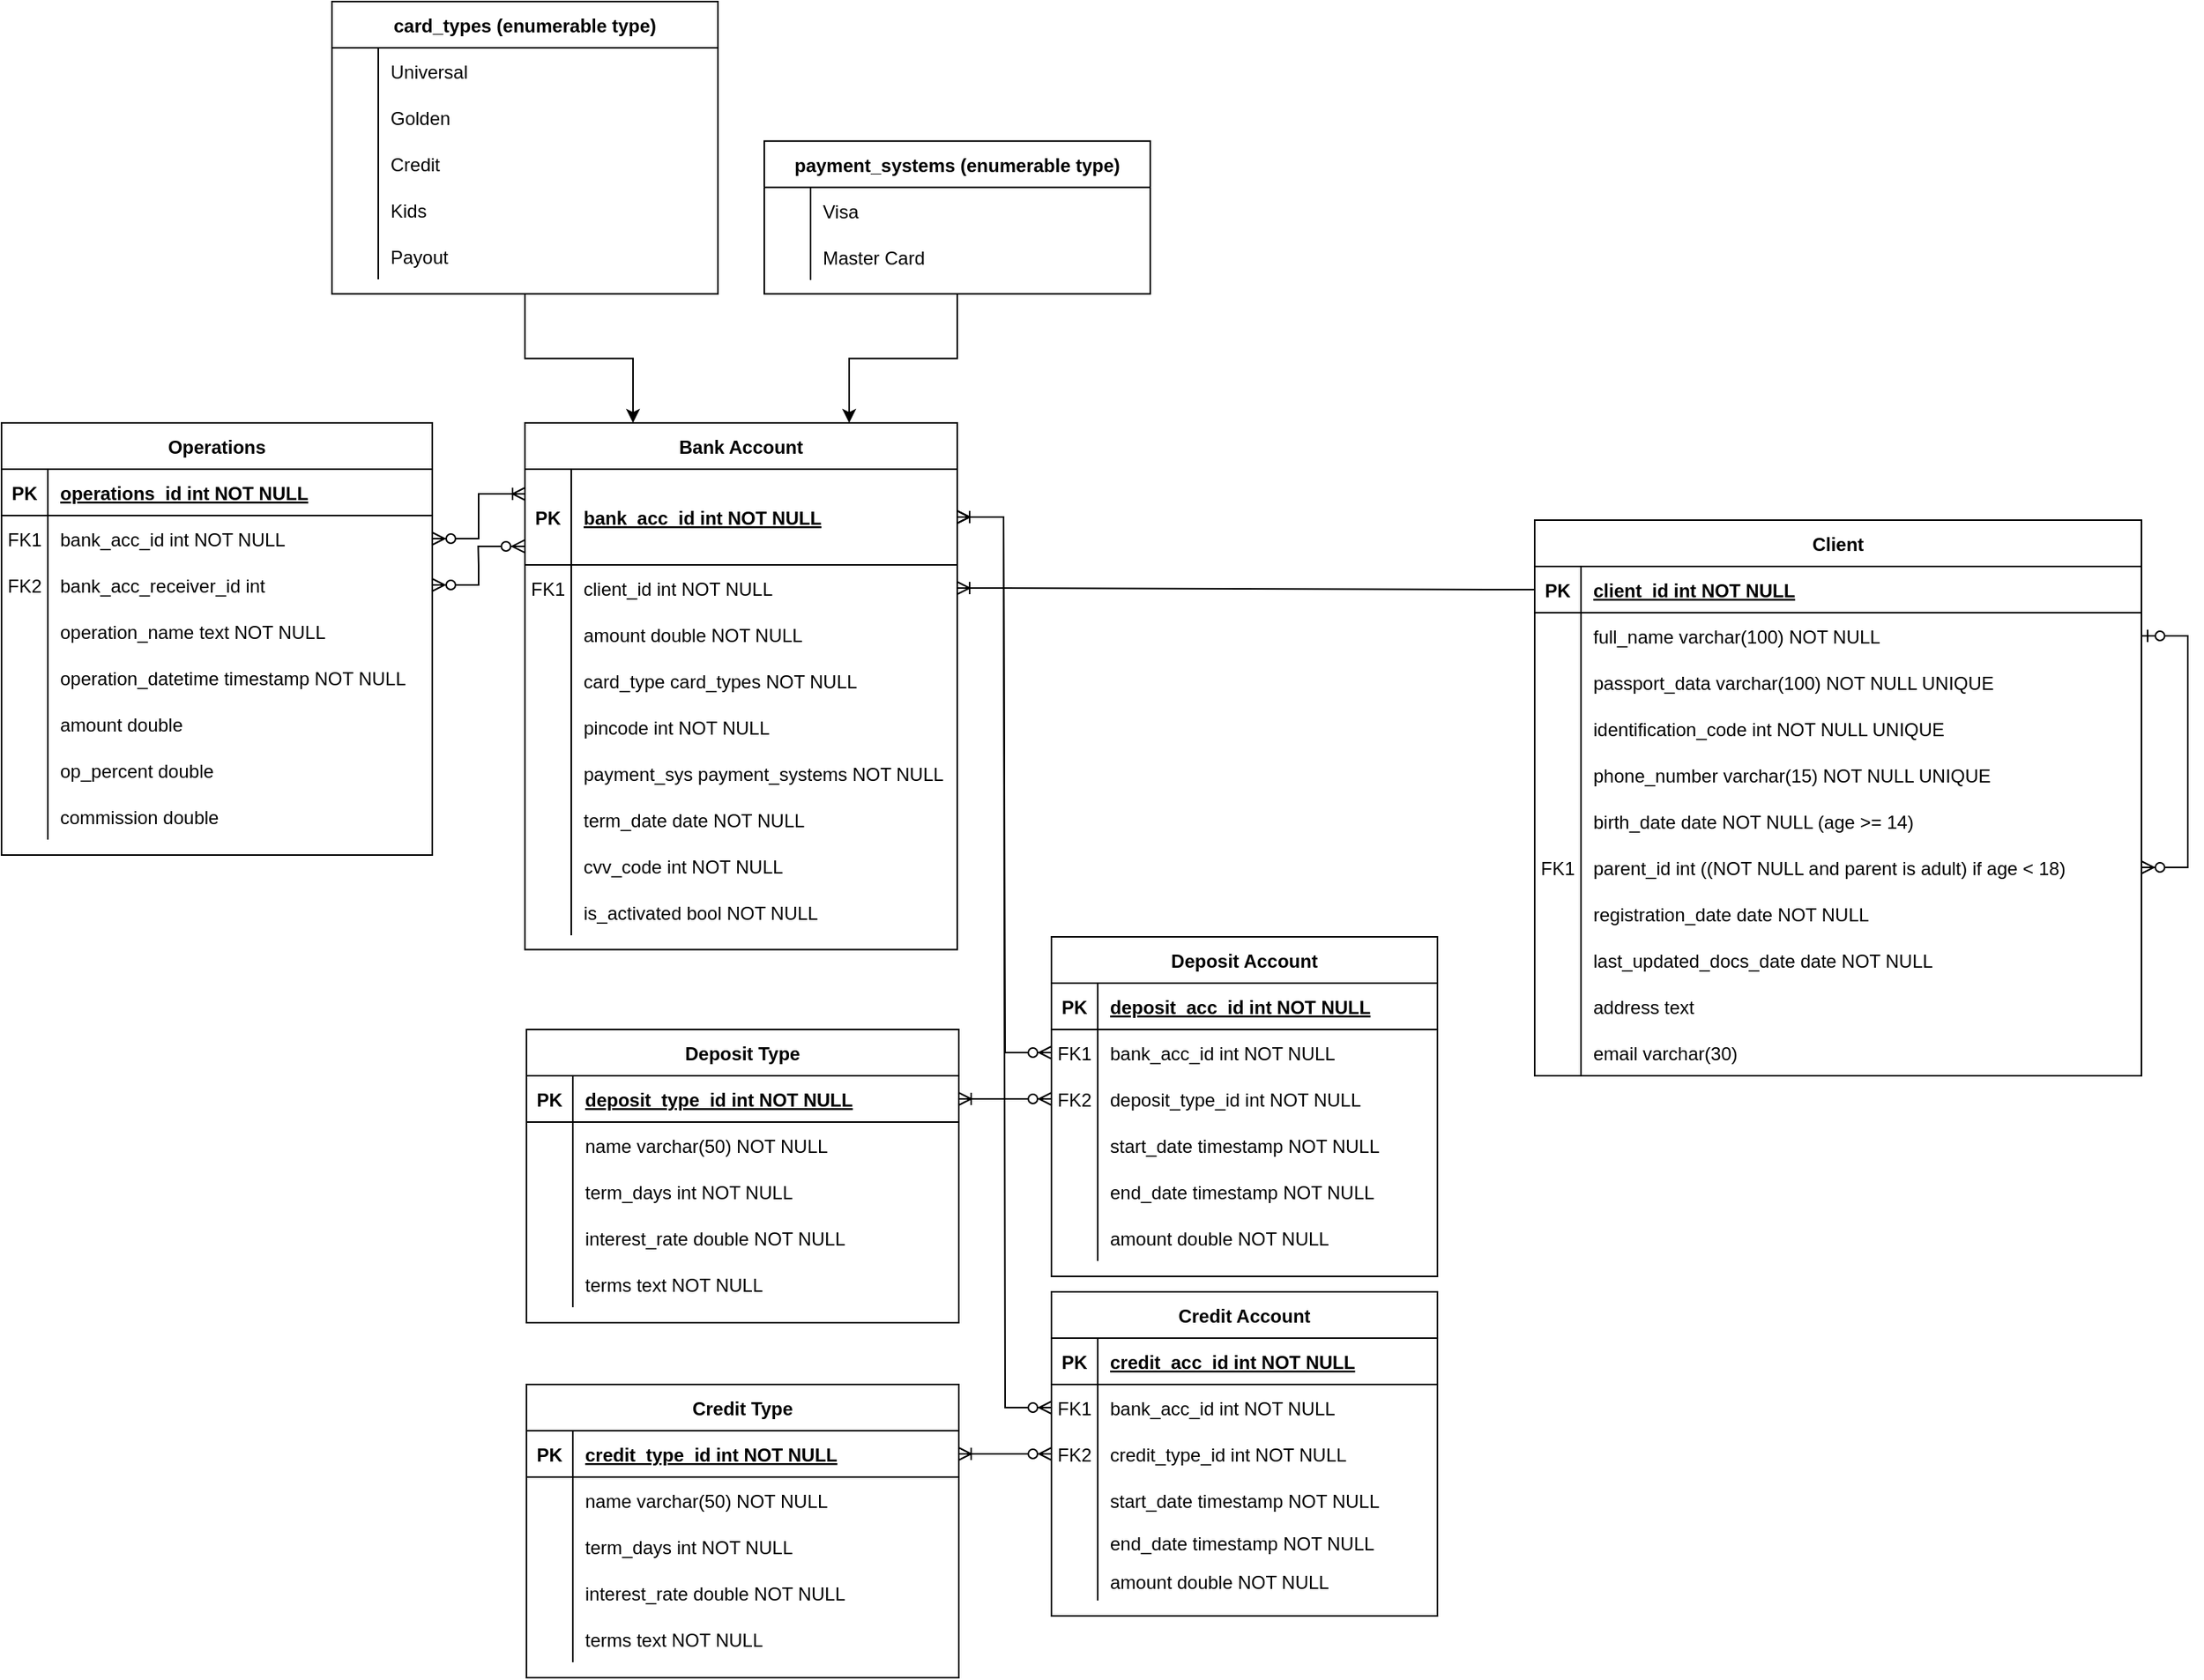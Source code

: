<mxfile version="20.3.1" type="github">
  <diagram id="R2lEEEUBdFMjLlhIrx00" name="Page-1">
    <mxGraphModel dx="1773" dy="1013" grid="0" gridSize="10" guides="1" tooltips="1" connect="1" arrows="1" fold="1" page="0" pageScale="1" pageWidth="827" pageHeight="1169" math="0" shadow="0" extFonts="Permanent Marker^https://fonts.googleapis.com/css?family=Permanent+Marker">
      <root>
        <mxCell id="0" />
        <mxCell id="1" parent="0" />
        <mxCell id="C-vyLk0tnHw3VtMMgP7b-2" value="Client" style="shape=table;startSize=30;container=1;collapsible=1;childLayout=tableLayout;fixedRows=1;rowLines=0;fontStyle=1;align=center;resizeLast=1;" parent="1" vertex="1">
          <mxGeometry x="433" y="60" width="393" height="360" as="geometry" />
        </mxCell>
        <mxCell id="C-vyLk0tnHw3VtMMgP7b-3" value="" style="shape=partialRectangle;collapsible=0;dropTarget=0;pointerEvents=0;fillColor=none;points=[[0,0.5],[1,0.5]];portConstraint=eastwest;top=0;left=0;right=0;bottom=1;" parent="C-vyLk0tnHw3VtMMgP7b-2" vertex="1">
          <mxGeometry y="30" width="393" height="30" as="geometry" />
        </mxCell>
        <mxCell id="C-vyLk0tnHw3VtMMgP7b-4" value="PK" style="shape=partialRectangle;overflow=hidden;connectable=0;fillColor=none;top=0;left=0;bottom=0;right=0;fontStyle=1;" parent="C-vyLk0tnHw3VtMMgP7b-3" vertex="1">
          <mxGeometry width="30" height="30" as="geometry">
            <mxRectangle width="30" height="30" as="alternateBounds" />
          </mxGeometry>
        </mxCell>
        <mxCell id="C-vyLk0tnHw3VtMMgP7b-5" value="client_id int NOT NULL " style="shape=partialRectangle;overflow=hidden;connectable=0;fillColor=none;top=0;left=0;bottom=0;right=0;align=left;spacingLeft=6;fontStyle=5;" parent="C-vyLk0tnHw3VtMMgP7b-3" vertex="1">
          <mxGeometry x="30" width="363" height="30" as="geometry">
            <mxRectangle width="363" height="30" as="alternateBounds" />
          </mxGeometry>
        </mxCell>
        <mxCell id="C-vyLk0tnHw3VtMMgP7b-9" value="" style="shape=partialRectangle;collapsible=0;dropTarget=0;pointerEvents=0;fillColor=none;points=[[0,0.5],[1,0.5]];portConstraint=eastwest;top=0;left=0;right=0;bottom=0;" parent="C-vyLk0tnHw3VtMMgP7b-2" vertex="1">
          <mxGeometry y="60" width="393" height="30" as="geometry" />
        </mxCell>
        <mxCell id="C-vyLk0tnHw3VtMMgP7b-10" value="" style="shape=partialRectangle;overflow=hidden;connectable=0;fillColor=none;top=0;left=0;bottom=0;right=0;" parent="C-vyLk0tnHw3VtMMgP7b-9" vertex="1">
          <mxGeometry width="30" height="30" as="geometry">
            <mxRectangle width="30" height="30" as="alternateBounds" />
          </mxGeometry>
        </mxCell>
        <mxCell id="C-vyLk0tnHw3VtMMgP7b-11" value="full_name varchar(100) NOT NULL" style="shape=partialRectangle;overflow=hidden;connectable=0;fillColor=none;top=0;left=0;bottom=0;right=0;align=left;spacingLeft=6;" parent="C-vyLk0tnHw3VtMMgP7b-9" vertex="1">
          <mxGeometry x="30" width="363" height="30" as="geometry">
            <mxRectangle width="363" height="30" as="alternateBounds" />
          </mxGeometry>
        </mxCell>
        <mxCell id="oc1Mssb3jHGaq7FhMnsz-120" value="" style="shape=partialRectangle;collapsible=0;dropTarget=0;pointerEvents=0;fillColor=none;points=[[0,0.5],[1,0.5]];portConstraint=eastwest;top=0;left=0;right=0;bottom=0;" parent="C-vyLk0tnHw3VtMMgP7b-2" vertex="1">
          <mxGeometry y="90" width="393" height="30" as="geometry" />
        </mxCell>
        <mxCell id="oc1Mssb3jHGaq7FhMnsz-121" value="" style="shape=partialRectangle;overflow=hidden;connectable=0;fillColor=none;top=0;left=0;bottom=0;right=0;" parent="oc1Mssb3jHGaq7FhMnsz-120" vertex="1">
          <mxGeometry width="30" height="30" as="geometry">
            <mxRectangle width="30" height="30" as="alternateBounds" />
          </mxGeometry>
        </mxCell>
        <mxCell id="oc1Mssb3jHGaq7FhMnsz-122" value="passport_data varchar(100) NOT NULL UNIQUE" style="shape=partialRectangle;overflow=hidden;connectable=0;fillColor=none;top=0;left=0;bottom=0;right=0;align=left;spacingLeft=6;" parent="oc1Mssb3jHGaq7FhMnsz-120" vertex="1">
          <mxGeometry x="30" width="363" height="30" as="geometry">
            <mxRectangle width="363" height="30" as="alternateBounds" />
          </mxGeometry>
        </mxCell>
        <mxCell id="oc1Mssb3jHGaq7FhMnsz-83" value="" style="shape=partialRectangle;collapsible=0;dropTarget=0;pointerEvents=0;fillColor=none;points=[[0,0.5],[1,0.5]];portConstraint=eastwest;top=0;left=0;right=0;bottom=0;" parent="C-vyLk0tnHw3VtMMgP7b-2" vertex="1">
          <mxGeometry y="120" width="393" height="30" as="geometry" />
        </mxCell>
        <mxCell id="oc1Mssb3jHGaq7FhMnsz-84" value="" style="shape=partialRectangle;overflow=hidden;connectable=0;fillColor=none;top=0;left=0;bottom=0;right=0;" parent="oc1Mssb3jHGaq7FhMnsz-83" vertex="1">
          <mxGeometry width="30" height="30" as="geometry">
            <mxRectangle width="30" height="30" as="alternateBounds" />
          </mxGeometry>
        </mxCell>
        <mxCell id="oc1Mssb3jHGaq7FhMnsz-85" value="identification_code int NOT NULL UNIQUE" style="shape=partialRectangle;overflow=hidden;connectable=0;fillColor=none;top=0;left=0;bottom=0;right=0;align=left;spacingLeft=6;" parent="oc1Mssb3jHGaq7FhMnsz-83" vertex="1">
          <mxGeometry x="30" width="363" height="30" as="geometry">
            <mxRectangle width="363" height="30" as="alternateBounds" />
          </mxGeometry>
        </mxCell>
        <mxCell id="oc1Mssb3jHGaq7FhMnsz-89" value="" style="shape=partialRectangle;collapsible=0;dropTarget=0;pointerEvents=0;fillColor=none;points=[[0,0.5],[1,0.5]];portConstraint=eastwest;top=0;left=0;right=0;bottom=0;" parent="C-vyLk0tnHw3VtMMgP7b-2" vertex="1">
          <mxGeometry y="150" width="393" height="30" as="geometry" />
        </mxCell>
        <mxCell id="oc1Mssb3jHGaq7FhMnsz-90" value="" style="shape=partialRectangle;overflow=hidden;connectable=0;fillColor=none;top=0;left=0;bottom=0;right=0;" parent="oc1Mssb3jHGaq7FhMnsz-89" vertex="1">
          <mxGeometry width="30" height="30" as="geometry">
            <mxRectangle width="30" height="30" as="alternateBounds" />
          </mxGeometry>
        </mxCell>
        <mxCell id="oc1Mssb3jHGaq7FhMnsz-91" value="phone_number varchar(15) NOT NULL UNIQUE" style="shape=partialRectangle;overflow=hidden;connectable=0;fillColor=none;top=0;left=0;bottom=0;right=0;align=left;spacingLeft=6;" parent="oc1Mssb3jHGaq7FhMnsz-89" vertex="1">
          <mxGeometry x="30" width="363" height="30" as="geometry">
            <mxRectangle width="363" height="30" as="alternateBounds" />
          </mxGeometry>
        </mxCell>
        <mxCell id="4svjrpVxvQLW1rYFD-U0-11" value="" style="shape=partialRectangle;collapsible=0;dropTarget=0;pointerEvents=0;fillColor=none;points=[[0,0.5],[1,0.5]];portConstraint=eastwest;top=0;left=0;right=0;bottom=0;" parent="C-vyLk0tnHw3VtMMgP7b-2" vertex="1">
          <mxGeometry y="180" width="393" height="30" as="geometry" />
        </mxCell>
        <mxCell id="4svjrpVxvQLW1rYFD-U0-12" value="" style="shape=partialRectangle;overflow=hidden;connectable=0;fillColor=none;top=0;left=0;bottom=0;right=0;" parent="4svjrpVxvQLW1rYFD-U0-11" vertex="1">
          <mxGeometry width="30" height="30" as="geometry">
            <mxRectangle width="30" height="30" as="alternateBounds" />
          </mxGeometry>
        </mxCell>
        <mxCell id="4svjrpVxvQLW1rYFD-U0-13" value="birth_date date NOT NULL (age &gt;= 14)" style="shape=partialRectangle;overflow=hidden;connectable=0;fillColor=none;top=0;left=0;bottom=0;right=0;align=left;spacingLeft=6;" parent="4svjrpVxvQLW1rYFD-U0-11" vertex="1">
          <mxGeometry x="30" width="363" height="30" as="geometry">
            <mxRectangle width="363" height="30" as="alternateBounds" />
          </mxGeometry>
        </mxCell>
        <mxCell id="n-ul05FX5ywbopk7xyRO-1" value="" style="shape=partialRectangle;collapsible=0;dropTarget=0;pointerEvents=0;fillColor=none;points=[[0,0.5],[1,0.5]];portConstraint=eastwest;top=0;left=0;right=0;bottom=0;" parent="C-vyLk0tnHw3VtMMgP7b-2" vertex="1">
          <mxGeometry y="210" width="393" height="30" as="geometry" />
        </mxCell>
        <mxCell id="n-ul05FX5ywbopk7xyRO-2" value="FK1" style="shape=partialRectangle;overflow=hidden;connectable=0;fillColor=none;top=0;left=0;bottom=0;right=0;" parent="n-ul05FX5ywbopk7xyRO-1" vertex="1">
          <mxGeometry width="30" height="30" as="geometry">
            <mxRectangle width="30" height="30" as="alternateBounds" />
          </mxGeometry>
        </mxCell>
        <mxCell id="n-ul05FX5ywbopk7xyRO-3" value="parent_id int ((NOT NULL and parent is adult) if age &lt; 18)" style="shape=partialRectangle;overflow=hidden;connectable=0;fillColor=none;top=0;left=0;bottom=0;right=0;align=left;spacingLeft=6;" parent="n-ul05FX5ywbopk7xyRO-1" vertex="1">
          <mxGeometry x="30" width="363" height="30" as="geometry">
            <mxRectangle width="363" height="30" as="alternateBounds" />
          </mxGeometry>
        </mxCell>
        <mxCell id="oc1Mssb3jHGaq7FhMnsz-123" value="" style="shape=partialRectangle;collapsible=0;dropTarget=0;pointerEvents=0;fillColor=none;points=[[0,0.5],[1,0.5]];portConstraint=eastwest;top=0;left=0;right=0;bottom=0;" parent="C-vyLk0tnHw3VtMMgP7b-2" vertex="1">
          <mxGeometry y="240" width="393" height="30" as="geometry" />
        </mxCell>
        <mxCell id="oc1Mssb3jHGaq7FhMnsz-124" value="" style="shape=partialRectangle;overflow=hidden;connectable=0;fillColor=none;top=0;left=0;bottom=0;right=0;" parent="oc1Mssb3jHGaq7FhMnsz-123" vertex="1">
          <mxGeometry width="30" height="30" as="geometry">
            <mxRectangle width="30" height="30" as="alternateBounds" />
          </mxGeometry>
        </mxCell>
        <mxCell id="oc1Mssb3jHGaq7FhMnsz-125" value="registration_date date NOT NULL" style="shape=partialRectangle;overflow=hidden;connectable=0;fillColor=none;top=0;left=0;bottom=0;right=0;align=left;spacingLeft=6;" parent="oc1Mssb3jHGaq7FhMnsz-123" vertex="1">
          <mxGeometry x="30" width="363" height="30" as="geometry">
            <mxRectangle width="363" height="30" as="alternateBounds" />
          </mxGeometry>
        </mxCell>
        <mxCell id="oc1Mssb3jHGaq7FhMnsz-129" value="" style="shape=partialRectangle;collapsible=0;dropTarget=0;pointerEvents=0;fillColor=none;points=[[0,0.5],[1,0.5]];portConstraint=eastwest;top=0;left=0;right=0;bottom=0;" parent="C-vyLk0tnHw3VtMMgP7b-2" vertex="1">
          <mxGeometry y="270" width="393" height="30" as="geometry" />
        </mxCell>
        <mxCell id="oc1Mssb3jHGaq7FhMnsz-130" value="" style="shape=partialRectangle;overflow=hidden;connectable=0;fillColor=none;top=0;left=0;bottom=0;right=0;" parent="oc1Mssb3jHGaq7FhMnsz-129" vertex="1">
          <mxGeometry width="30" height="30" as="geometry">
            <mxRectangle width="30" height="30" as="alternateBounds" />
          </mxGeometry>
        </mxCell>
        <mxCell id="oc1Mssb3jHGaq7FhMnsz-131" value="last_updated_docs_date date NOT NULL" style="shape=partialRectangle;overflow=hidden;connectable=0;fillColor=none;top=0;left=0;bottom=0;right=0;align=left;spacingLeft=6;" parent="oc1Mssb3jHGaq7FhMnsz-129" vertex="1">
          <mxGeometry x="30" width="363" height="30" as="geometry">
            <mxRectangle width="363" height="30" as="alternateBounds" />
          </mxGeometry>
        </mxCell>
        <mxCell id="oc1Mssb3jHGaq7FhMnsz-86" value="" style="shape=partialRectangle;collapsible=0;dropTarget=0;pointerEvents=0;fillColor=none;points=[[0,0.5],[1,0.5]];portConstraint=eastwest;top=0;left=0;right=0;bottom=0;" parent="C-vyLk0tnHw3VtMMgP7b-2" vertex="1">
          <mxGeometry y="300" width="393" height="30" as="geometry" />
        </mxCell>
        <mxCell id="oc1Mssb3jHGaq7FhMnsz-87" value="" style="shape=partialRectangle;overflow=hidden;connectable=0;fillColor=none;top=0;left=0;bottom=0;right=0;" parent="oc1Mssb3jHGaq7FhMnsz-86" vertex="1">
          <mxGeometry width="30" height="30" as="geometry">
            <mxRectangle width="30" height="30" as="alternateBounds" />
          </mxGeometry>
        </mxCell>
        <mxCell id="oc1Mssb3jHGaq7FhMnsz-88" value="address text" style="shape=partialRectangle;overflow=hidden;connectable=0;fillColor=none;top=0;left=0;bottom=0;right=0;align=left;spacingLeft=6;" parent="oc1Mssb3jHGaq7FhMnsz-86" vertex="1">
          <mxGeometry x="30" width="363" height="30" as="geometry">
            <mxRectangle width="363" height="30" as="alternateBounds" />
          </mxGeometry>
        </mxCell>
        <mxCell id="4svjrpVxvQLW1rYFD-U0-8" value="" style="shape=partialRectangle;collapsible=0;dropTarget=0;pointerEvents=0;fillColor=none;points=[[0,0.5],[1,0.5]];portConstraint=eastwest;top=0;left=0;right=0;bottom=0;" parent="C-vyLk0tnHw3VtMMgP7b-2" vertex="1">
          <mxGeometry y="330" width="393" height="30" as="geometry" />
        </mxCell>
        <mxCell id="4svjrpVxvQLW1rYFD-U0-9" value="" style="shape=partialRectangle;overflow=hidden;connectable=0;fillColor=none;top=0;left=0;bottom=0;right=0;" parent="4svjrpVxvQLW1rYFD-U0-8" vertex="1">
          <mxGeometry width="30" height="30" as="geometry">
            <mxRectangle width="30" height="30" as="alternateBounds" />
          </mxGeometry>
        </mxCell>
        <mxCell id="4svjrpVxvQLW1rYFD-U0-10" value="email varchar(30)" style="shape=partialRectangle;overflow=hidden;connectable=0;fillColor=none;top=0;left=0;bottom=0;right=0;align=left;spacingLeft=6;" parent="4svjrpVxvQLW1rYFD-U0-8" vertex="1">
          <mxGeometry x="30" width="363" height="30" as="geometry">
            <mxRectangle width="363" height="30" as="alternateBounds" />
          </mxGeometry>
        </mxCell>
        <mxCell id="-T6nica2U46FnjpjoCul-2" value="" style="edgeStyle=entityRelationEdgeStyle;fontSize=12;html=1;endArrow=ERzeroToMany;startArrow=ERzeroToOne;rounded=0;exitX=1;exitY=0.5;exitDx=0;exitDy=0;entryX=1;entryY=0.5;entryDx=0;entryDy=0;" parent="C-vyLk0tnHw3VtMMgP7b-2" source="C-vyLk0tnHw3VtMMgP7b-9" target="n-ul05FX5ywbopk7xyRO-1" edge="1">
          <mxGeometry width="100" height="100" relative="1" as="geometry">
            <mxPoint x="435" y="317" as="sourcePoint" />
            <mxPoint x="535" y="217" as="targetPoint" />
          </mxGeometry>
        </mxCell>
        <mxCell id="C-vyLk0tnHw3VtMMgP7b-23" value="Deposit Type" style="shape=table;startSize=30;container=1;collapsible=1;childLayout=tableLayout;fixedRows=1;rowLines=0;fontStyle=1;align=center;resizeLast=1;" parent="1" vertex="1">
          <mxGeometry x="-220" y="390" width="280" height="190" as="geometry">
            <mxRectangle x="120" y="360" width="110" height="30" as="alternateBounds" />
          </mxGeometry>
        </mxCell>
        <mxCell id="C-vyLk0tnHw3VtMMgP7b-24" value="" style="shape=partialRectangle;collapsible=0;dropTarget=0;pointerEvents=0;fillColor=none;points=[[0,0.5],[1,0.5]];portConstraint=eastwest;top=0;left=0;right=0;bottom=1;" parent="C-vyLk0tnHw3VtMMgP7b-23" vertex="1">
          <mxGeometry y="30" width="280" height="30" as="geometry" />
        </mxCell>
        <mxCell id="C-vyLk0tnHw3VtMMgP7b-25" value="PK" style="shape=partialRectangle;overflow=hidden;connectable=0;fillColor=none;top=0;left=0;bottom=0;right=0;fontStyle=1;" parent="C-vyLk0tnHw3VtMMgP7b-24" vertex="1">
          <mxGeometry width="30" height="30" as="geometry">
            <mxRectangle width="30" height="30" as="alternateBounds" />
          </mxGeometry>
        </mxCell>
        <mxCell id="C-vyLk0tnHw3VtMMgP7b-26" value="deposit_type_id int NOT NULL " style="shape=partialRectangle;overflow=hidden;connectable=0;fillColor=none;top=0;left=0;bottom=0;right=0;align=left;spacingLeft=6;fontStyle=5;" parent="C-vyLk0tnHw3VtMMgP7b-24" vertex="1">
          <mxGeometry x="30" width="250" height="30" as="geometry">
            <mxRectangle width="250" height="30" as="alternateBounds" />
          </mxGeometry>
        </mxCell>
        <mxCell id="C-vyLk0tnHw3VtMMgP7b-27" value="" style="shape=partialRectangle;collapsible=0;dropTarget=0;pointerEvents=0;fillColor=none;points=[[0,0.5],[1,0.5]];portConstraint=eastwest;top=0;left=0;right=0;bottom=0;" parent="C-vyLk0tnHw3VtMMgP7b-23" vertex="1">
          <mxGeometry y="60" width="280" height="30" as="geometry" />
        </mxCell>
        <mxCell id="C-vyLk0tnHw3VtMMgP7b-28" value="" style="shape=partialRectangle;overflow=hidden;connectable=0;fillColor=none;top=0;left=0;bottom=0;right=0;" parent="C-vyLk0tnHw3VtMMgP7b-27" vertex="1">
          <mxGeometry width="30" height="30" as="geometry">
            <mxRectangle width="30" height="30" as="alternateBounds" />
          </mxGeometry>
        </mxCell>
        <mxCell id="C-vyLk0tnHw3VtMMgP7b-29" value="name varchar(50) NOT NULL" style="shape=partialRectangle;overflow=hidden;connectable=0;fillColor=none;top=0;left=0;bottom=0;right=0;align=left;spacingLeft=6;" parent="C-vyLk0tnHw3VtMMgP7b-27" vertex="1">
          <mxGeometry x="30" width="250" height="30" as="geometry">
            <mxRectangle width="250" height="30" as="alternateBounds" />
          </mxGeometry>
        </mxCell>
        <mxCell id="oc1Mssb3jHGaq7FhMnsz-92" value="" style="shape=partialRectangle;collapsible=0;dropTarget=0;pointerEvents=0;fillColor=none;points=[[0,0.5],[1,0.5]];portConstraint=eastwest;top=0;left=0;right=0;bottom=0;" parent="C-vyLk0tnHw3VtMMgP7b-23" vertex="1">
          <mxGeometry y="90" width="280" height="30" as="geometry" />
        </mxCell>
        <mxCell id="oc1Mssb3jHGaq7FhMnsz-93" value="" style="shape=partialRectangle;overflow=hidden;connectable=0;fillColor=none;top=0;left=0;bottom=0;right=0;" parent="oc1Mssb3jHGaq7FhMnsz-92" vertex="1">
          <mxGeometry width="30" height="30" as="geometry">
            <mxRectangle width="30" height="30" as="alternateBounds" />
          </mxGeometry>
        </mxCell>
        <mxCell id="oc1Mssb3jHGaq7FhMnsz-94" value="term_days int NOT NULL" style="shape=partialRectangle;overflow=hidden;connectable=0;fillColor=none;top=0;left=0;bottom=0;right=0;align=left;spacingLeft=6;" parent="oc1Mssb3jHGaq7FhMnsz-92" vertex="1">
          <mxGeometry x="30" width="250" height="30" as="geometry">
            <mxRectangle width="250" height="30" as="alternateBounds" />
          </mxGeometry>
        </mxCell>
        <mxCell id="oc1Mssb3jHGaq7FhMnsz-95" value="" style="shape=partialRectangle;collapsible=0;dropTarget=0;pointerEvents=0;fillColor=none;points=[[0,0.5],[1,0.5]];portConstraint=eastwest;top=0;left=0;right=0;bottom=0;" parent="C-vyLk0tnHw3VtMMgP7b-23" vertex="1">
          <mxGeometry y="120" width="280" height="30" as="geometry" />
        </mxCell>
        <mxCell id="oc1Mssb3jHGaq7FhMnsz-96" value="" style="shape=partialRectangle;overflow=hidden;connectable=0;fillColor=none;top=0;left=0;bottom=0;right=0;" parent="oc1Mssb3jHGaq7FhMnsz-95" vertex="1">
          <mxGeometry width="30" height="30" as="geometry">
            <mxRectangle width="30" height="30" as="alternateBounds" />
          </mxGeometry>
        </mxCell>
        <mxCell id="oc1Mssb3jHGaq7FhMnsz-97" value="interest_rate double NOT NULL" style="shape=partialRectangle;overflow=hidden;connectable=0;fillColor=none;top=0;left=0;bottom=0;right=0;align=left;spacingLeft=6;" parent="oc1Mssb3jHGaq7FhMnsz-95" vertex="1">
          <mxGeometry x="30" width="250" height="30" as="geometry">
            <mxRectangle width="250" height="30" as="alternateBounds" />
          </mxGeometry>
        </mxCell>
        <mxCell id="oc1Mssb3jHGaq7FhMnsz-98" value="" style="shape=partialRectangle;collapsible=0;dropTarget=0;pointerEvents=0;fillColor=none;points=[[0,0.5],[1,0.5]];portConstraint=eastwest;top=0;left=0;right=0;bottom=0;" parent="C-vyLk0tnHw3VtMMgP7b-23" vertex="1">
          <mxGeometry y="150" width="280" height="30" as="geometry" />
        </mxCell>
        <mxCell id="oc1Mssb3jHGaq7FhMnsz-99" value="" style="shape=partialRectangle;overflow=hidden;connectable=0;fillColor=none;top=0;left=0;bottom=0;right=0;" parent="oc1Mssb3jHGaq7FhMnsz-98" vertex="1">
          <mxGeometry width="30" height="30" as="geometry">
            <mxRectangle width="30" height="30" as="alternateBounds" />
          </mxGeometry>
        </mxCell>
        <mxCell id="oc1Mssb3jHGaq7FhMnsz-100" value="terms text NOT NULL" style="shape=partialRectangle;overflow=hidden;connectable=0;fillColor=none;top=0;left=0;bottom=0;right=0;align=left;spacingLeft=6;" parent="oc1Mssb3jHGaq7FhMnsz-98" vertex="1">
          <mxGeometry x="30" width="250" height="30" as="geometry">
            <mxRectangle width="250" height="30" as="alternateBounds" />
          </mxGeometry>
        </mxCell>
        <mxCell id="oc1Mssb3jHGaq7FhMnsz-61" value="Deposit Account" style="shape=table;startSize=30;container=1;collapsible=1;childLayout=tableLayout;fixedRows=1;rowLines=0;fontStyle=1;align=center;resizeLast=1;" parent="1" vertex="1">
          <mxGeometry x="120" y="330" width="250" height="220" as="geometry" />
        </mxCell>
        <mxCell id="oc1Mssb3jHGaq7FhMnsz-62" value="" style="shape=partialRectangle;collapsible=0;dropTarget=0;pointerEvents=0;fillColor=none;points=[[0,0.5],[1,0.5]];portConstraint=eastwest;top=0;left=0;right=0;bottom=1;" parent="oc1Mssb3jHGaq7FhMnsz-61" vertex="1">
          <mxGeometry y="30" width="250" height="30" as="geometry" />
        </mxCell>
        <mxCell id="oc1Mssb3jHGaq7FhMnsz-63" value="PK" style="shape=partialRectangle;overflow=hidden;connectable=0;fillColor=none;top=0;left=0;bottom=0;right=0;fontStyle=1;" parent="oc1Mssb3jHGaq7FhMnsz-62" vertex="1">
          <mxGeometry width="30" height="30" as="geometry">
            <mxRectangle width="30" height="30" as="alternateBounds" />
          </mxGeometry>
        </mxCell>
        <mxCell id="oc1Mssb3jHGaq7FhMnsz-64" value="deposit_acc_id int NOT NULL " style="shape=partialRectangle;overflow=hidden;connectable=0;fillColor=none;top=0;left=0;bottom=0;right=0;align=left;spacingLeft=6;fontStyle=5;" parent="oc1Mssb3jHGaq7FhMnsz-62" vertex="1">
          <mxGeometry x="30" width="220" height="30" as="geometry">
            <mxRectangle width="220" height="30" as="alternateBounds" />
          </mxGeometry>
        </mxCell>
        <mxCell id="oc1Mssb3jHGaq7FhMnsz-65" value="" style="shape=partialRectangle;collapsible=0;dropTarget=0;pointerEvents=0;fillColor=none;points=[[0,0.5],[1,0.5]];portConstraint=eastwest;top=0;left=0;right=0;bottom=0;" parent="oc1Mssb3jHGaq7FhMnsz-61" vertex="1">
          <mxGeometry y="60" width="250" height="30" as="geometry" />
        </mxCell>
        <mxCell id="oc1Mssb3jHGaq7FhMnsz-66" value="FK1" style="shape=partialRectangle;overflow=hidden;connectable=0;fillColor=none;top=0;left=0;bottom=0;right=0;" parent="oc1Mssb3jHGaq7FhMnsz-65" vertex="1">
          <mxGeometry width="30" height="30" as="geometry">
            <mxRectangle width="30" height="30" as="alternateBounds" />
          </mxGeometry>
        </mxCell>
        <mxCell id="oc1Mssb3jHGaq7FhMnsz-67" value="bank_acc_id int NOT NULL" style="shape=partialRectangle;overflow=hidden;connectable=0;fillColor=none;top=0;left=0;bottom=0;right=0;align=left;spacingLeft=6;" parent="oc1Mssb3jHGaq7FhMnsz-65" vertex="1">
          <mxGeometry x="30" width="220" height="30" as="geometry">
            <mxRectangle width="220" height="30" as="alternateBounds" />
          </mxGeometry>
        </mxCell>
        <mxCell id="oc1Mssb3jHGaq7FhMnsz-71" value="" style="shape=partialRectangle;collapsible=0;dropTarget=0;pointerEvents=0;fillColor=none;points=[[0,0.5],[1,0.5]];portConstraint=eastwest;top=0;left=0;right=0;bottom=0;" parent="oc1Mssb3jHGaq7FhMnsz-61" vertex="1">
          <mxGeometry y="90" width="250" height="30" as="geometry" />
        </mxCell>
        <mxCell id="oc1Mssb3jHGaq7FhMnsz-72" value="FK2" style="shape=partialRectangle;overflow=hidden;connectable=0;fillColor=none;top=0;left=0;bottom=0;right=0;" parent="oc1Mssb3jHGaq7FhMnsz-71" vertex="1">
          <mxGeometry width="30" height="30" as="geometry">
            <mxRectangle width="30" height="30" as="alternateBounds" />
          </mxGeometry>
        </mxCell>
        <mxCell id="oc1Mssb3jHGaq7FhMnsz-73" value="deposit_type_id int NOT NULL" style="shape=partialRectangle;overflow=hidden;connectable=0;fillColor=none;top=0;left=0;bottom=0;right=0;align=left;spacingLeft=6;" parent="oc1Mssb3jHGaq7FhMnsz-71" vertex="1">
          <mxGeometry x="30" width="220" height="30" as="geometry">
            <mxRectangle width="220" height="30" as="alternateBounds" />
          </mxGeometry>
        </mxCell>
        <mxCell id="oc1Mssb3jHGaq7FhMnsz-68" value="" style="shape=partialRectangle;collapsible=0;dropTarget=0;pointerEvents=0;fillColor=none;points=[[0,0.5],[1,0.5]];portConstraint=eastwest;top=0;left=0;right=0;bottom=0;" parent="oc1Mssb3jHGaq7FhMnsz-61" vertex="1">
          <mxGeometry y="120" width="250" height="30" as="geometry" />
        </mxCell>
        <mxCell id="oc1Mssb3jHGaq7FhMnsz-69" value="" style="shape=partialRectangle;overflow=hidden;connectable=0;fillColor=none;top=0;left=0;bottom=0;right=0;" parent="oc1Mssb3jHGaq7FhMnsz-68" vertex="1">
          <mxGeometry width="30" height="30" as="geometry">
            <mxRectangle width="30" height="30" as="alternateBounds" />
          </mxGeometry>
        </mxCell>
        <mxCell id="oc1Mssb3jHGaq7FhMnsz-70" value="start_date timestamp NOT NULL" style="shape=partialRectangle;overflow=hidden;connectable=0;fillColor=none;top=0;left=0;bottom=0;right=0;align=left;spacingLeft=6;" parent="oc1Mssb3jHGaq7FhMnsz-68" vertex="1">
          <mxGeometry x="30" width="220" height="30" as="geometry">
            <mxRectangle width="220" height="30" as="alternateBounds" />
          </mxGeometry>
        </mxCell>
        <mxCell id="oc1Mssb3jHGaq7FhMnsz-132" value="" style="shape=partialRectangle;collapsible=0;dropTarget=0;pointerEvents=0;fillColor=none;points=[[0,0.5],[1,0.5]];portConstraint=eastwest;top=0;left=0;right=0;bottom=0;" parent="oc1Mssb3jHGaq7FhMnsz-61" vertex="1">
          <mxGeometry y="150" width="250" height="30" as="geometry" />
        </mxCell>
        <mxCell id="oc1Mssb3jHGaq7FhMnsz-133" value="" style="shape=partialRectangle;overflow=hidden;connectable=0;fillColor=none;top=0;left=0;bottom=0;right=0;" parent="oc1Mssb3jHGaq7FhMnsz-132" vertex="1">
          <mxGeometry width="30" height="30" as="geometry">
            <mxRectangle width="30" height="30" as="alternateBounds" />
          </mxGeometry>
        </mxCell>
        <mxCell id="oc1Mssb3jHGaq7FhMnsz-134" value="end_date timestamp NOT NULL" style="shape=partialRectangle;overflow=hidden;connectable=0;fillColor=none;top=0;left=0;bottom=0;right=0;align=left;spacingLeft=6;" parent="oc1Mssb3jHGaq7FhMnsz-132" vertex="1">
          <mxGeometry x="30" width="220" height="30" as="geometry">
            <mxRectangle width="220" height="30" as="alternateBounds" />
          </mxGeometry>
        </mxCell>
        <mxCell id="o924q92mxVo-CJUcj6Br-4" value="" style="shape=partialRectangle;collapsible=0;dropTarget=0;pointerEvents=0;fillColor=none;points=[[0,0.5],[1,0.5]];portConstraint=eastwest;top=0;left=0;right=0;bottom=0;" vertex="1" parent="oc1Mssb3jHGaq7FhMnsz-61">
          <mxGeometry y="180" width="250" height="30" as="geometry" />
        </mxCell>
        <mxCell id="o924q92mxVo-CJUcj6Br-5" value="" style="shape=partialRectangle;overflow=hidden;connectable=0;fillColor=none;top=0;left=0;bottom=0;right=0;" vertex="1" parent="o924q92mxVo-CJUcj6Br-4">
          <mxGeometry width="30" height="30" as="geometry">
            <mxRectangle width="30" height="30" as="alternateBounds" />
          </mxGeometry>
        </mxCell>
        <mxCell id="o924q92mxVo-CJUcj6Br-6" value="amount double NOT NULL" style="shape=partialRectangle;overflow=hidden;connectable=0;fillColor=none;top=0;left=0;bottom=0;right=0;align=left;spacingLeft=6;" vertex="1" parent="o924q92mxVo-CJUcj6Br-4">
          <mxGeometry x="30" width="220" height="30" as="geometry">
            <mxRectangle width="220" height="30" as="alternateBounds" />
          </mxGeometry>
        </mxCell>
        <mxCell id="oc1Mssb3jHGaq7FhMnsz-77" value="" style="edgeStyle=entityRelationEdgeStyle;fontSize=12;html=1;endArrow=ERoneToMany;startArrow=ERzeroToMany;rounded=0;entryX=1;entryY=0.5;entryDx=0;entryDy=0;exitX=0;exitY=0.5;exitDx=0;exitDy=0;" parent="1" source="oc1Mssb3jHGaq7FhMnsz-71" target="C-vyLk0tnHw3VtMMgP7b-24" edge="1">
          <mxGeometry width="100" height="100" relative="1" as="geometry">
            <mxPoint x="-130" y="262" as="sourcePoint" />
            <mxPoint x="-170" y="332" as="targetPoint" />
          </mxGeometry>
        </mxCell>
        <mxCell id="oc1Mssb3jHGaq7FhMnsz-135" value="" style="edgeStyle=entityRelationEdgeStyle;fontSize=12;html=1;endArrow=ERoneToMany;startArrow=ERzeroToMany;rounded=0;entryX=1;entryY=0.5;entryDx=0;entryDy=0;exitX=0;exitY=0.5;exitDx=0;exitDy=0;" parent="1" source="oc1Mssb3jHGaq7FhMnsz-65" target="DUC_Sa_oeEElUb0UFha6-2" edge="1">
          <mxGeometry width="100" height="100" relative="1" as="geometry">
            <mxPoint x="560" y="60" as="sourcePoint" />
            <mxPoint x="500" y="160" as="targetPoint" />
          </mxGeometry>
        </mxCell>
        <mxCell id="DUC_Sa_oeEElUb0UFha6-1" value="Bank Account" style="shape=table;startSize=30;container=1;collapsible=1;childLayout=tableLayout;fixedRows=1;rowLines=0;fontStyle=1;align=center;resizeLast=1;" parent="1" vertex="1">
          <mxGeometry x="-221" y="-3" width="280" height="341.29" as="geometry" />
        </mxCell>
        <mxCell id="DUC_Sa_oeEElUb0UFha6-2" value="" style="shape=partialRectangle;collapsible=0;dropTarget=0;pointerEvents=0;fillColor=none;points=[[0,0.5],[1,0.5]];portConstraint=eastwest;top=0;left=0;right=0;bottom=1;" parent="DUC_Sa_oeEElUb0UFha6-1" vertex="1">
          <mxGeometry y="30" width="280" height="62" as="geometry" />
        </mxCell>
        <mxCell id="DUC_Sa_oeEElUb0UFha6-3" value="PK" style="shape=partialRectangle;overflow=hidden;connectable=0;fillColor=none;top=0;left=0;bottom=0;right=0;fontStyle=1;" parent="DUC_Sa_oeEElUb0UFha6-2" vertex="1">
          <mxGeometry width="30" height="62" as="geometry">
            <mxRectangle width="30" height="62" as="alternateBounds" />
          </mxGeometry>
        </mxCell>
        <mxCell id="DUC_Sa_oeEElUb0UFha6-4" value="bank_acc_id int NOT NULL " style="shape=partialRectangle;overflow=hidden;connectable=0;fillColor=none;top=0;left=0;bottom=0;right=0;align=left;spacingLeft=6;fontStyle=5;" parent="DUC_Sa_oeEElUb0UFha6-2" vertex="1">
          <mxGeometry x="30" width="250" height="62" as="geometry">
            <mxRectangle width="250" height="62" as="alternateBounds" />
          </mxGeometry>
        </mxCell>
        <mxCell id="DUC_Sa_oeEElUb0UFha6-5" value="" style="shape=partialRectangle;collapsible=0;dropTarget=0;pointerEvents=0;fillColor=none;points=[[0,0.5],[1,0.5]];portConstraint=eastwest;top=0;left=0;right=0;bottom=0;" parent="DUC_Sa_oeEElUb0UFha6-1" vertex="1">
          <mxGeometry y="92" width="280" height="30" as="geometry" />
        </mxCell>
        <mxCell id="DUC_Sa_oeEElUb0UFha6-6" value="FK1" style="shape=partialRectangle;overflow=hidden;connectable=0;fillColor=none;top=0;left=0;bottom=0;right=0;" parent="DUC_Sa_oeEElUb0UFha6-5" vertex="1">
          <mxGeometry width="30" height="30" as="geometry">
            <mxRectangle width="30" height="30" as="alternateBounds" />
          </mxGeometry>
        </mxCell>
        <mxCell id="DUC_Sa_oeEElUb0UFha6-7" value="client_id int NOT NULL" style="shape=partialRectangle;overflow=hidden;connectable=0;fillColor=none;top=0;left=0;bottom=0;right=0;align=left;spacingLeft=6;" parent="DUC_Sa_oeEElUb0UFha6-5" vertex="1">
          <mxGeometry x="30" width="250" height="30" as="geometry">
            <mxRectangle width="250" height="30" as="alternateBounds" />
          </mxGeometry>
        </mxCell>
        <mxCell id="DUC_Sa_oeEElUb0UFha6-11" value="" style="shape=partialRectangle;collapsible=0;dropTarget=0;pointerEvents=0;fillColor=none;points=[[0,0.5],[1,0.5]];portConstraint=eastwest;top=0;left=0;right=0;bottom=0;" parent="DUC_Sa_oeEElUb0UFha6-1" vertex="1">
          <mxGeometry y="122" width="280" height="30" as="geometry" />
        </mxCell>
        <mxCell id="DUC_Sa_oeEElUb0UFha6-12" value="" style="shape=partialRectangle;overflow=hidden;connectable=0;fillColor=none;top=0;left=0;bottom=0;right=0;" parent="DUC_Sa_oeEElUb0UFha6-11" vertex="1">
          <mxGeometry width="30" height="30" as="geometry">
            <mxRectangle width="30" height="30" as="alternateBounds" />
          </mxGeometry>
        </mxCell>
        <mxCell id="DUC_Sa_oeEElUb0UFha6-13" value="amount double NOT NULL" style="shape=partialRectangle;overflow=hidden;connectable=0;fillColor=none;top=0;left=0;bottom=0;right=0;align=left;spacingLeft=6;" parent="DUC_Sa_oeEElUb0UFha6-11" vertex="1">
          <mxGeometry x="30" width="250" height="30" as="geometry">
            <mxRectangle width="250" height="30" as="alternateBounds" />
          </mxGeometry>
        </mxCell>
        <mxCell id="4svjrpVxvQLW1rYFD-U0-15" value="" style="shape=partialRectangle;collapsible=0;dropTarget=0;pointerEvents=0;fillColor=none;points=[[0,0.5],[1,0.5]];portConstraint=eastwest;top=0;left=0;right=0;bottom=0;" parent="DUC_Sa_oeEElUb0UFha6-1" vertex="1">
          <mxGeometry y="152" width="280" height="30" as="geometry" />
        </mxCell>
        <mxCell id="4svjrpVxvQLW1rYFD-U0-16" value="" style="shape=partialRectangle;overflow=hidden;connectable=0;fillColor=none;top=0;left=0;bottom=0;right=0;" parent="4svjrpVxvQLW1rYFD-U0-15" vertex="1">
          <mxGeometry width="30" height="30" as="geometry">
            <mxRectangle width="30" height="30" as="alternateBounds" />
          </mxGeometry>
        </mxCell>
        <mxCell id="4svjrpVxvQLW1rYFD-U0-17" value="card_type card_types NOT NULL" style="shape=partialRectangle;overflow=hidden;connectable=0;fillColor=none;top=0;left=0;bottom=0;right=0;align=left;spacingLeft=6;" parent="4svjrpVxvQLW1rYFD-U0-15" vertex="1">
          <mxGeometry x="30" width="250" height="30" as="geometry">
            <mxRectangle width="250" height="30" as="alternateBounds" />
          </mxGeometry>
        </mxCell>
        <mxCell id="n-ul05FX5ywbopk7xyRO-40" value="" style="shape=partialRectangle;collapsible=0;dropTarget=0;pointerEvents=0;fillColor=none;points=[[0,0.5],[1,0.5]];portConstraint=eastwest;top=0;left=0;right=0;bottom=0;" parent="DUC_Sa_oeEElUb0UFha6-1" vertex="1">
          <mxGeometry y="182" width="280" height="30" as="geometry" />
        </mxCell>
        <mxCell id="n-ul05FX5ywbopk7xyRO-41" value="" style="shape=partialRectangle;overflow=hidden;connectable=0;fillColor=none;top=0;left=0;bottom=0;right=0;" parent="n-ul05FX5ywbopk7xyRO-40" vertex="1">
          <mxGeometry width="30" height="30" as="geometry">
            <mxRectangle width="30" height="30" as="alternateBounds" />
          </mxGeometry>
        </mxCell>
        <mxCell id="n-ul05FX5ywbopk7xyRO-42" value="pincode int NOT NULL" style="shape=partialRectangle;overflow=hidden;connectable=0;fillColor=none;top=0;left=0;bottom=0;right=0;align=left;spacingLeft=6;" parent="n-ul05FX5ywbopk7xyRO-40" vertex="1">
          <mxGeometry x="30" width="250" height="30" as="geometry">
            <mxRectangle width="250" height="30" as="alternateBounds" />
          </mxGeometry>
        </mxCell>
        <mxCell id="n-ul05FX5ywbopk7xyRO-34" value="" style="shape=partialRectangle;collapsible=0;dropTarget=0;pointerEvents=0;fillColor=none;points=[[0,0.5],[1,0.5]];portConstraint=eastwest;top=0;left=0;right=0;bottom=0;" parent="DUC_Sa_oeEElUb0UFha6-1" vertex="1">
          <mxGeometry y="212" width="280" height="30" as="geometry" />
        </mxCell>
        <mxCell id="n-ul05FX5ywbopk7xyRO-35" value="" style="shape=partialRectangle;overflow=hidden;connectable=0;fillColor=none;top=0;left=0;bottom=0;right=0;" parent="n-ul05FX5ywbopk7xyRO-34" vertex="1">
          <mxGeometry width="30" height="30" as="geometry">
            <mxRectangle width="30" height="30" as="alternateBounds" />
          </mxGeometry>
        </mxCell>
        <mxCell id="n-ul05FX5ywbopk7xyRO-36" value="payment_sys payment_systems NOT NULL" style="shape=partialRectangle;overflow=hidden;connectable=0;fillColor=none;top=0;left=0;bottom=0;right=0;align=left;spacingLeft=6;" parent="n-ul05FX5ywbopk7xyRO-34" vertex="1">
          <mxGeometry x="30" width="250" height="30" as="geometry">
            <mxRectangle width="250" height="30" as="alternateBounds" />
          </mxGeometry>
        </mxCell>
        <mxCell id="n-ul05FX5ywbopk7xyRO-43" value="" style="shape=partialRectangle;collapsible=0;dropTarget=0;pointerEvents=0;fillColor=none;points=[[0,0.5],[1,0.5]];portConstraint=eastwest;top=0;left=0;right=0;bottom=0;" parent="DUC_Sa_oeEElUb0UFha6-1" vertex="1">
          <mxGeometry y="242" width="280" height="30" as="geometry" />
        </mxCell>
        <mxCell id="n-ul05FX5ywbopk7xyRO-44" value="" style="shape=partialRectangle;overflow=hidden;connectable=0;fillColor=none;top=0;left=0;bottom=0;right=0;" parent="n-ul05FX5ywbopk7xyRO-43" vertex="1">
          <mxGeometry width="30" height="30" as="geometry">
            <mxRectangle width="30" height="30" as="alternateBounds" />
          </mxGeometry>
        </mxCell>
        <mxCell id="n-ul05FX5ywbopk7xyRO-45" value="term_date date NOT NULL" style="shape=partialRectangle;overflow=hidden;connectable=0;fillColor=none;top=0;left=0;bottom=0;right=0;align=left;spacingLeft=6;" parent="n-ul05FX5ywbopk7xyRO-43" vertex="1">
          <mxGeometry x="30" width="250" height="30" as="geometry">
            <mxRectangle width="250" height="30" as="alternateBounds" />
          </mxGeometry>
        </mxCell>
        <mxCell id="n-ul05FX5ywbopk7xyRO-37" value="" style="shape=partialRectangle;collapsible=0;dropTarget=0;pointerEvents=0;fillColor=none;points=[[0,0.5],[1,0.5]];portConstraint=eastwest;top=0;left=0;right=0;bottom=0;" parent="DUC_Sa_oeEElUb0UFha6-1" vertex="1">
          <mxGeometry y="272" width="280" height="30" as="geometry" />
        </mxCell>
        <mxCell id="n-ul05FX5ywbopk7xyRO-38" value="" style="shape=partialRectangle;overflow=hidden;connectable=0;fillColor=none;top=0;left=0;bottom=0;right=0;" parent="n-ul05FX5ywbopk7xyRO-37" vertex="1">
          <mxGeometry width="30" height="30" as="geometry">
            <mxRectangle width="30" height="30" as="alternateBounds" />
          </mxGeometry>
        </mxCell>
        <mxCell id="n-ul05FX5ywbopk7xyRO-39" value="cvv_code int NOT NULL" style="shape=partialRectangle;overflow=hidden;connectable=0;fillColor=none;top=0;left=0;bottom=0;right=0;align=left;spacingLeft=6;" parent="n-ul05FX5ywbopk7xyRO-37" vertex="1">
          <mxGeometry x="30" width="250" height="30" as="geometry">
            <mxRectangle width="250" height="30" as="alternateBounds" />
          </mxGeometry>
        </mxCell>
        <mxCell id="n-ul05FX5ywbopk7xyRO-27" value="" style="shape=partialRectangle;collapsible=0;dropTarget=0;pointerEvents=0;fillColor=none;points=[[0,0.5],[1,0.5]];portConstraint=eastwest;top=0;left=0;right=0;bottom=0;" parent="DUC_Sa_oeEElUb0UFha6-1" vertex="1">
          <mxGeometry y="302" width="280" height="30" as="geometry" />
        </mxCell>
        <mxCell id="n-ul05FX5ywbopk7xyRO-28" value="" style="shape=partialRectangle;overflow=hidden;connectable=0;fillColor=none;top=0;left=0;bottom=0;right=0;" parent="n-ul05FX5ywbopk7xyRO-27" vertex="1">
          <mxGeometry width="30" height="30" as="geometry">
            <mxRectangle width="30" height="30" as="alternateBounds" />
          </mxGeometry>
        </mxCell>
        <mxCell id="n-ul05FX5ywbopk7xyRO-29" value="is_activated bool NOT NULL" style="shape=partialRectangle;overflow=hidden;connectable=0;fillColor=none;top=0;left=0;bottom=0;right=0;align=left;spacingLeft=6;" parent="n-ul05FX5ywbopk7xyRO-27" vertex="1">
          <mxGeometry x="30" width="250" height="30" as="geometry">
            <mxRectangle width="250" height="30" as="alternateBounds" />
          </mxGeometry>
        </mxCell>
        <mxCell id="DUC_Sa_oeEElUb0UFha6-19" value="Operations" style="shape=table;startSize=30;container=1;collapsible=1;childLayout=tableLayout;fixedRows=1;rowLines=0;fontStyle=1;align=center;resizeLast=1;" parent="1" vertex="1">
          <mxGeometry x="-560" y="-3" width="279" height="280" as="geometry" />
        </mxCell>
        <mxCell id="DUC_Sa_oeEElUb0UFha6-20" value="" style="shape=partialRectangle;collapsible=0;dropTarget=0;pointerEvents=0;fillColor=none;points=[[0,0.5],[1,0.5]];portConstraint=eastwest;top=0;left=0;right=0;bottom=1;" parent="DUC_Sa_oeEElUb0UFha6-19" vertex="1">
          <mxGeometry y="30" width="279" height="30" as="geometry" />
        </mxCell>
        <mxCell id="DUC_Sa_oeEElUb0UFha6-21" value="PK" style="shape=partialRectangle;overflow=hidden;connectable=0;fillColor=none;top=0;left=0;bottom=0;right=0;fontStyle=1;" parent="DUC_Sa_oeEElUb0UFha6-20" vertex="1">
          <mxGeometry width="30" height="30" as="geometry">
            <mxRectangle width="30" height="30" as="alternateBounds" />
          </mxGeometry>
        </mxCell>
        <mxCell id="DUC_Sa_oeEElUb0UFha6-22" value="operations_id int NOT NULL " style="shape=partialRectangle;overflow=hidden;connectable=0;fillColor=none;top=0;left=0;bottom=0;right=0;align=left;spacingLeft=6;fontStyle=5;" parent="DUC_Sa_oeEElUb0UFha6-20" vertex="1">
          <mxGeometry x="30" width="249" height="30" as="geometry">
            <mxRectangle width="249" height="30" as="alternateBounds" />
          </mxGeometry>
        </mxCell>
        <mxCell id="DUC_Sa_oeEElUb0UFha6-23" value="" style="shape=partialRectangle;collapsible=0;dropTarget=0;pointerEvents=0;fillColor=none;points=[[0,0.5],[1,0.5]];portConstraint=eastwest;top=0;left=0;right=0;bottom=0;" parent="DUC_Sa_oeEElUb0UFha6-19" vertex="1">
          <mxGeometry y="60" width="279" height="30" as="geometry" />
        </mxCell>
        <mxCell id="DUC_Sa_oeEElUb0UFha6-24" value="FK1" style="shape=partialRectangle;overflow=hidden;connectable=0;fillColor=none;top=0;left=0;bottom=0;right=0;" parent="DUC_Sa_oeEElUb0UFha6-23" vertex="1">
          <mxGeometry width="30" height="30" as="geometry">
            <mxRectangle width="30" height="30" as="alternateBounds" />
          </mxGeometry>
        </mxCell>
        <mxCell id="DUC_Sa_oeEElUb0UFha6-25" value="bank_acc_id int NOT NULL" style="shape=partialRectangle;overflow=hidden;connectable=0;fillColor=none;top=0;left=0;bottom=0;right=0;align=left;spacingLeft=6;" parent="DUC_Sa_oeEElUb0UFha6-23" vertex="1">
          <mxGeometry x="30" width="249" height="30" as="geometry">
            <mxRectangle width="249" height="30" as="alternateBounds" />
          </mxGeometry>
        </mxCell>
        <mxCell id="4svjrpVxvQLW1rYFD-U0-1" value="" style="shape=partialRectangle;collapsible=0;dropTarget=0;pointerEvents=0;fillColor=none;points=[[0,0.5],[1,0.5]];portConstraint=eastwest;top=0;left=0;right=0;bottom=0;" parent="DUC_Sa_oeEElUb0UFha6-19" vertex="1">
          <mxGeometry y="90" width="279" height="30" as="geometry" />
        </mxCell>
        <mxCell id="4svjrpVxvQLW1rYFD-U0-2" value="FK2" style="shape=partialRectangle;overflow=hidden;connectable=0;fillColor=none;top=0;left=0;bottom=0;right=0;" parent="4svjrpVxvQLW1rYFD-U0-1" vertex="1">
          <mxGeometry width="30" height="30" as="geometry">
            <mxRectangle width="30" height="30" as="alternateBounds" />
          </mxGeometry>
        </mxCell>
        <mxCell id="4svjrpVxvQLW1rYFD-U0-3" value="bank_acc_receiver_id int" style="shape=partialRectangle;overflow=hidden;connectable=0;fillColor=none;top=0;left=0;bottom=0;right=0;align=left;spacingLeft=6;" parent="4svjrpVxvQLW1rYFD-U0-1" vertex="1">
          <mxGeometry x="30" width="249" height="30" as="geometry">
            <mxRectangle width="249" height="30" as="alternateBounds" />
          </mxGeometry>
        </mxCell>
        <mxCell id="DUC_Sa_oeEElUb0UFha6-26" value="" style="shape=partialRectangle;collapsible=0;dropTarget=0;pointerEvents=0;fillColor=none;points=[[0,0.5],[1,0.5]];portConstraint=eastwest;top=0;left=0;right=0;bottom=0;" parent="DUC_Sa_oeEElUb0UFha6-19" vertex="1">
          <mxGeometry y="120" width="279" height="30" as="geometry" />
        </mxCell>
        <mxCell id="DUC_Sa_oeEElUb0UFha6-27" value="" style="shape=partialRectangle;overflow=hidden;connectable=0;fillColor=none;top=0;left=0;bottom=0;right=0;" parent="DUC_Sa_oeEElUb0UFha6-26" vertex="1">
          <mxGeometry width="30" height="30" as="geometry">
            <mxRectangle width="30" height="30" as="alternateBounds" />
          </mxGeometry>
        </mxCell>
        <mxCell id="DUC_Sa_oeEElUb0UFha6-28" value="operation_name text NOT NULL" style="shape=partialRectangle;overflow=hidden;connectable=0;fillColor=none;top=0;left=0;bottom=0;right=0;align=left;spacingLeft=6;" parent="DUC_Sa_oeEElUb0UFha6-26" vertex="1">
          <mxGeometry x="30" width="249" height="30" as="geometry">
            <mxRectangle width="249" height="30" as="alternateBounds" />
          </mxGeometry>
        </mxCell>
        <mxCell id="hmycVkxKWpZpmw9Enjqs-1" value="" style="shape=partialRectangle;collapsible=0;dropTarget=0;pointerEvents=0;fillColor=none;points=[[0,0.5],[1,0.5]];portConstraint=eastwest;top=0;left=0;right=0;bottom=0;" parent="DUC_Sa_oeEElUb0UFha6-19" vertex="1">
          <mxGeometry y="150" width="279" height="30" as="geometry" />
        </mxCell>
        <mxCell id="hmycVkxKWpZpmw9Enjqs-2" value="" style="shape=partialRectangle;overflow=hidden;connectable=0;fillColor=none;top=0;left=0;bottom=0;right=0;" parent="hmycVkxKWpZpmw9Enjqs-1" vertex="1">
          <mxGeometry width="30" height="30" as="geometry">
            <mxRectangle width="30" height="30" as="alternateBounds" />
          </mxGeometry>
        </mxCell>
        <mxCell id="hmycVkxKWpZpmw9Enjqs-3" value="operation_datetime timestamp NOT NULL" style="shape=partialRectangle;overflow=hidden;connectable=0;fillColor=none;top=0;left=0;bottom=0;right=0;align=left;spacingLeft=6;" parent="hmycVkxKWpZpmw9Enjqs-1" vertex="1">
          <mxGeometry x="30" width="249" height="30" as="geometry">
            <mxRectangle width="249" height="30" as="alternateBounds" />
          </mxGeometry>
        </mxCell>
        <mxCell id="DUC_Sa_oeEElUb0UFha6-29" value="" style="shape=partialRectangle;collapsible=0;dropTarget=0;pointerEvents=0;fillColor=none;points=[[0,0.5],[1,0.5]];portConstraint=eastwest;top=0;left=0;right=0;bottom=0;" parent="DUC_Sa_oeEElUb0UFha6-19" vertex="1">
          <mxGeometry y="180" width="279" height="30" as="geometry" />
        </mxCell>
        <mxCell id="DUC_Sa_oeEElUb0UFha6-30" value="" style="shape=partialRectangle;overflow=hidden;connectable=0;fillColor=none;top=0;left=0;bottom=0;right=0;" parent="DUC_Sa_oeEElUb0UFha6-29" vertex="1">
          <mxGeometry width="30" height="30" as="geometry">
            <mxRectangle width="30" height="30" as="alternateBounds" />
          </mxGeometry>
        </mxCell>
        <mxCell id="DUC_Sa_oeEElUb0UFha6-31" value="amount double" style="shape=partialRectangle;overflow=hidden;connectable=0;fillColor=none;top=0;left=0;bottom=0;right=0;align=left;spacingLeft=6;" parent="DUC_Sa_oeEElUb0UFha6-29" vertex="1">
          <mxGeometry x="30" width="249" height="30" as="geometry">
            <mxRectangle width="249" height="30" as="alternateBounds" />
          </mxGeometry>
        </mxCell>
        <mxCell id="DUC_Sa_oeEElUb0UFha6-32" value="" style="shape=partialRectangle;collapsible=0;dropTarget=0;pointerEvents=0;fillColor=none;points=[[0,0.5],[1,0.5]];portConstraint=eastwest;top=0;left=0;right=0;bottom=0;" parent="DUC_Sa_oeEElUb0UFha6-19" vertex="1">
          <mxGeometry y="210" width="279" height="30" as="geometry" />
        </mxCell>
        <mxCell id="DUC_Sa_oeEElUb0UFha6-33" value="" style="shape=partialRectangle;overflow=hidden;connectable=0;fillColor=none;top=0;left=0;bottom=0;right=0;" parent="DUC_Sa_oeEElUb0UFha6-32" vertex="1">
          <mxGeometry width="30" height="30" as="geometry">
            <mxRectangle width="30" height="30" as="alternateBounds" />
          </mxGeometry>
        </mxCell>
        <mxCell id="DUC_Sa_oeEElUb0UFha6-34" value="op_percent double" style="shape=partialRectangle;overflow=hidden;connectable=0;fillColor=none;top=0;left=0;bottom=0;right=0;align=left;spacingLeft=6;" parent="DUC_Sa_oeEElUb0UFha6-32" vertex="1">
          <mxGeometry x="30" width="249" height="30" as="geometry">
            <mxRectangle width="249" height="30" as="alternateBounds" />
          </mxGeometry>
        </mxCell>
        <mxCell id="o924q92mxVo-CJUcj6Br-7" value="" style="shape=partialRectangle;collapsible=0;dropTarget=0;pointerEvents=0;fillColor=none;points=[[0,0.5],[1,0.5]];portConstraint=eastwest;top=0;left=0;right=0;bottom=0;" vertex="1" parent="DUC_Sa_oeEElUb0UFha6-19">
          <mxGeometry y="240" width="279" height="30" as="geometry" />
        </mxCell>
        <mxCell id="o924q92mxVo-CJUcj6Br-8" value="" style="shape=partialRectangle;overflow=hidden;connectable=0;fillColor=none;top=0;left=0;bottom=0;right=0;" vertex="1" parent="o924q92mxVo-CJUcj6Br-7">
          <mxGeometry width="30" height="30" as="geometry">
            <mxRectangle width="30" height="30" as="alternateBounds" />
          </mxGeometry>
        </mxCell>
        <mxCell id="o924q92mxVo-CJUcj6Br-9" value="commission double" style="shape=partialRectangle;overflow=hidden;connectable=0;fillColor=none;top=0;left=0;bottom=0;right=0;align=left;spacingLeft=6;" vertex="1" parent="o924q92mxVo-CJUcj6Br-7">
          <mxGeometry x="30" width="249" height="30" as="geometry">
            <mxRectangle width="249" height="30" as="alternateBounds" />
          </mxGeometry>
        </mxCell>
        <mxCell id="DUC_Sa_oeEElUb0UFha6-37" value="Credit Type" style="shape=table;startSize=30;container=1;collapsible=1;childLayout=tableLayout;fixedRows=1;rowLines=0;fontStyle=1;align=center;resizeLast=1;" parent="1" vertex="1">
          <mxGeometry x="-220" y="620" width="280" height="190" as="geometry">
            <mxRectangle x="120" y="360" width="110" height="30" as="alternateBounds" />
          </mxGeometry>
        </mxCell>
        <mxCell id="DUC_Sa_oeEElUb0UFha6-38" value="" style="shape=partialRectangle;collapsible=0;dropTarget=0;pointerEvents=0;fillColor=none;points=[[0,0.5],[1,0.5]];portConstraint=eastwest;top=0;left=0;right=0;bottom=1;" parent="DUC_Sa_oeEElUb0UFha6-37" vertex="1">
          <mxGeometry y="30" width="280" height="30" as="geometry" />
        </mxCell>
        <mxCell id="DUC_Sa_oeEElUb0UFha6-39" value="PK" style="shape=partialRectangle;overflow=hidden;connectable=0;fillColor=none;top=0;left=0;bottom=0;right=0;fontStyle=1;" parent="DUC_Sa_oeEElUb0UFha6-38" vertex="1">
          <mxGeometry width="30" height="30" as="geometry">
            <mxRectangle width="30" height="30" as="alternateBounds" />
          </mxGeometry>
        </mxCell>
        <mxCell id="DUC_Sa_oeEElUb0UFha6-40" value="credit_type_id int NOT NULL " style="shape=partialRectangle;overflow=hidden;connectable=0;fillColor=none;top=0;left=0;bottom=0;right=0;align=left;spacingLeft=6;fontStyle=5;" parent="DUC_Sa_oeEElUb0UFha6-38" vertex="1">
          <mxGeometry x="30" width="250" height="30" as="geometry">
            <mxRectangle width="250" height="30" as="alternateBounds" />
          </mxGeometry>
        </mxCell>
        <mxCell id="DUC_Sa_oeEElUb0UFha6-41" value="" style="shape=partialRectangle;collapsible=0;dropTarget=0;pointerEvents=0;fillColor=none;points=[[0,0.5],[1,0.5]];portConstraint=eastwest;top=0;left=0;right=0;bottom=0;" parent="DUC_Sa_oeEElUb0UFha6-37" vertex="1">
          <mxGeometry y="60" width="280" height="30" as="geometry" />
        </mxCell>
        <mxCell id="DUC_Sa_oeEElUb0UFha6-42" value="" style="shape=partialRectangle;overflow=hidden;connectable=0;fillColor=none;top=0;left=0;bottom=0;right=0;" parent="DUC_Sa_oeEElUb0UFha6-41" vertex="1">
          <mxGeometry width="30" height="30" as="geometry">
            <mxRectangle width="30" height="30" as="alternateBounds" />
          </mxGeometry>
        </mxCell>
        <mxCell id="DUC_Sa_oeEElUb0UFha6-43" value="name varchar(50) NOT NULL" style="shape=partialRectangle;overflow=hidden;connectable=0;fillColor=none;top=0;left=0;bottom=0;right=0;align=left;spacingLeft=6;" parent="DUC_Sa_oeEElUb0UFha6-41" vertex="1">
          <mxGeometry x="30" width="250" height="30" as="geometry">
            <mxRectangle width="250" height="30" as="alternateBounds" />
          </mxGeometry>
        </mxCell>
        <mxCell id="DUC_Sa_oeEElUb0UFha6-44" value="" style="shape=partialRectangle;collapsible=0;dropTarget=0;pointerEvents=0;fillColor=none;points=[[0,0.5],[1,0.5]];portConstraint=eastwest;top=0;left=0;right=0;bottom=0;" parent="DUC_Sa_oeEElUb0UFha6-37" vertex="1">
          <mxGeometry y="90" width="280" height="30" as="geometry" />
        </mxCell>
        <mxCell id="DUC_Sa_oeEElUb0UFha6-45" value="" style="shape=partialRectangle;overflow=hidden;connectable=0;fillColor=none;top=0;left=0;bottom=0;right=0;" parent="DUC_Sa_oeEElUb0UFha6-44" vertex="1">
          <mxGeometry width="30" height="30" as="geometry">
            <mxRectangle width="30" height="30" as="alternateBounds" />
          </mxGeometry>
        </mxCell>
        <mxCell id="DUC_Sa_oeEElUb0UFha6-46" value="term_days int NOT NULL" style="shape=partialRectangle;overflow=hidden;connectable=0;fillColor=none;top=0;left=0;bottom=0;right=0;align=left;spacingLeft=6;" parent="DUC_Sa_oeEElUb0UFha6-44" vertex="1">
          <mxGeometry x="30" width="250" height="30" as="geometry">
            <mxRectangle width="250" height="30" as="alternateBounds" />
          </mxGeometry>
        </mxCell>
        <mxCell id="DUC_Sa_oeEElUb0UFha6-47" value="" style="shape=partialRectangle;collapsible=0;dropTarget=0;pointerEvents=0;fillColor=none;points=[[0,0.5],[1,0.5]];portConstraint=eastwest;top=0;left=0;right=0;bottom=0;" parent="DUC_Sa_oeEElUb0UFha6-37" vertex="1">
          <mxGeometry y="120" width="280" height="30" as="geometry" />
        </mxCell>
        <mxCell id="DUC_Sa_oeEElUb0UFha6-48" value="" style="shape=partialRectangle;overflow=hidden;connectable=0;fillColor=none;top=0;left=0;bottom=0;right=0;" parent="DUC_Sa_oeEElUb0UFha6-47" vertex="1">
          <mxGeometry width="30" height="30" as="geometry">
            <mxRectangle width="30" height="30" as="alternateBounds" />
          </mxGeometry>
        </mxCell>
        <mxCell id="DUC_Sa_oeEElUb0UFha6-49" value="interest_rate double NOT NULL" style="shape=partialRectangle;overflow=hidden;connectable=0;fillColor=none;top=0;left=0;bottom=0;right=0;align=left;spacingLeft=6;" parent="DUC_Sa_oeEElUb0UFha6-47" vertex="1">
          <mxGeometry x="30" width="250" height="30" as="geometry">
            <mxRectangle width="250" height="30" as="alternateBounds" />
          </mxGeometry>
        </mxCell>
        <mxCell id="DUC_Sa_oeEElUb0UFha6-50" value="" style="shape=partialRectangle;collapsible=0;dropTarget=0;pointerEvents=0;fillColor=none;points=[[0,0.5],[1,0.5]];portConstraint=eastwest;top=0;left=0;right=0;bottom=0;" parent="DUC_Sa_oeEElUb0UFha6-37" vertex="1">
          <mxGeometry y="150" width="280" height="30" as="geometry" />
        </mxCell>
        <mxCell id="DUC_Sa_oeEElUb0UFha6-51" value="" style="shape=partialRectangle;overflow=hidden;connectable=0;fillColor=none;top=0;left=0;bottom=0;right=0;" parent="DUC_Sa_oeEElUb0UFha6-50" vertex="1">
          <mxGeometry width="30" height="30" as="geometry">
            <mxRectangle width="30" height="30" as="alternateBounds" />
          </mxGeometry>
        </mxCell>
        <mxCell id="DUC_Sa_oeEElUb0UFha6-52" value="terms text NOT NULL" style="shape=partialRectangle;overflow=hidden;connectable=0;fillColor=none;top=0;left=0;bottom=0;right=0;align=left;spacingLeft=6;" parent="DUC_Sa_oeEElUb0UFha6-50" vertex="1">
          <mxGeometry x="30" width="250" height="30" as="geometry">
            <mxRectangle width="250" height="30" as="alternateBounds" />
          </mxGeometry>
        </mxCell>
        <mxCell id="DUC_Sa_oeEElUb0UFha6-53" value="Credit Account" style="shape=table;startSize=30;container=1;collapsible=1;childLayout=tableLayout;fixedRows=1;rowLines=0;fontStyle=1;align=center;resizeLast=1;" parent="1" vertex="1">
          <mxGeometry x="120" y="560" width="250" height="209.941" as="geometry" />
        </mxCell>
        <mxCell id="DUC_Sa_oeEElUb0UFha6-54" value="" style="shape=partialRectangle;collapsible=0;dropTarget=0;pointerEvents=0;fillColor=none;points=[[0,0.5],[1,0.5]];portConstraint=eastwest;top=0;left=0;right=0;bottom=1;" parent="DUC_Sa_oeEElUb0UFha6-53" vertex="1">
          <mxGeometry y="30" width="250" height="30" as="geometry" />
        </mxCell>
        <mxCell id="DUC_Sa_oeEElUb0UFha6-55" value="PK" style="shape=partialRectangle;overflow=hidden;connectable=0;fillColor=none;top=0;left=0;bottom=0;right=0;fontStyle=1;" parent="DUC_Sa_oeEElUb0UFha6-54" vertex="1">
          <mxGeometry width="30" height="30" as="geometry">
            <mxRectangle width="30" height="30" as="alternateBounds" />
          </mxGeometry>
        </mxCell>
        <mxCell id="DUC_Sa_oeEElUb0UFha6-56" value="credit_acc_id int NOT NULL " style="shape=partialRectangle;overflow=hidden;connectable=0;fillColor=none;top=0;left=0;bottom=0;right=0;align=left;spacingLeft=6;fontStyle=5;" parent="DUC_Sa_oeEElUb0UFha6-54" vertex="1">
          <mxGeometry x="30" width="220" height="30" as="geometry">
            <mxRectangle width="220" height="30" as="alternateBounds" />
          </mxGeometry>
        </mxCell>
        <mxCell id="DUC_Sa_oeEElUb0UFha6-57" value="" style="shape=partialRectangle;collapsible=0;dropTarget=0;pointerEvents=0;fillColor=none;points=[[0,0.5],[1,0.5]];portConstraint=eastwest;top=0;left=0;right=0;bottom=0;" parent="DUC_Sa_oeEElUb0UFha6-53" vertex="1">
          <mxGeometry y="60" width="250" height="30" as="geometry" />
        </mxCell>
        <mxCell id="DUC_Sa_oeEElUb0UFha6-58" value="FK1" style="shape=partialRectangle;overflow=hidden;connectable=0;fillColor=none;top=0;left=0;bottom=0;right=0;" parent="DUC_Sa_oeEElUb0UFha6-57" vertex="1">
          <mxGeometry width="30" height="30" as="geometry">
            <mxRectangle width="30" height="30" as="alternateBounds" />
          </mxGeometry>
        </mxCell>
        <mxCell id="DUC_Sa_oeEElUb0UFha6-59" value="bank_acc_id int NOT NULL" style="shape=partialRectangle;overflow=hidden;connectable=0;fillColor=none;top=0;left=0;bottom=0;right=0;align=left;spacingLeft=6;" parent="DUC_Sa_oeEElUb0UFha6-57" vertex="1">
          <mxGeometry x="30" width="220" height="30" as="geometry">
            <mxRectangle width="220" height="30" as="alternateBounds" />
          </mxGeometry>
        </mxCell>
        <mxCell id="DUC_Sa_oeEElUb0UFha6-60" value="" style="shape=partialRectangle;collapsible=0;dropTarget=0;pointerEvents=0;fillColor=none;points=[[0,0.5],[1,0.5]];portConstraint=eastwest;top=0;left=0;right=0;bottom=0;" parent="DUC_Sa_oeEElUb0UFha6-53" vertex="1">
          <mxGeometry y="90" width="250" height="30" as="geometry" />
        </mxCell>
        <mxCell id="DUC_Sa_oeEElUb0UFha6-61" value="FK2" style="shape=partialRectangle;overflow=hidden;connectable=0;fillColor=none;top=0;left=0;bottom=0;right=0;" parent="DUC_Sa_oeEElUb0UFha6-60" vertex="1">
          <mxGeometry width="30" height="30" as="geometry">
            <mxRectangle width="30" height="30" as="alternateBounds" />
          </mxGeometry>
        </mxCell>
        <mxCell id="DUC_Sa_oeEElUb0UFha6-62" value="credit_type_id int NOT NULL" style="shape=partialRectangle;overflow=hidden;connectable=0;fillColor=none;top=0;left=0;bottom=0;right=0;align=left;spacingLeft=6;" parent="DUC_Sa_oeEElUb0UFha6-60" vertex="1">
          <mxGeometry x="30" width="220" height="30" as="geometry">
            <mxRectangle width="220" height="30" as="alternateBounds" />
          </mxGeometry>
        </mxCell>
        <mxCell id="DUC_Sa_oeEElUb0UFha6-63" value="" style="shape=partialRectangle;collapsible=0;dropTarget=0;pointerEvents=0;fillColor=none;points=[[0,0.5],[1,0.5]];portConstraint=eastwest;top=0;left=0;right=0;bottom=0;" parent="DUC_Sa_oeEElUb0UFha6-53" vertex="1">
          <mxGeometry y="120" width="250" height="30" as="geometry" />
        </mxCell>
        <mxCell id="DUC_Sa_oeEElUb0UFha6-64" value="" style="shape=partialRectangle;overflow=hidden;connectable=0;fillColor=none;top=0;left=0;bottom=0;right=0;" parent="DUC_Sa_oeEElUb0UFha6-63" vertex="1">
          <mxGeometry width="30" height="30" as="geometry">
            <mxRectangle width="30" height="30" as="alternateBounds" />
          </mxGeometry>
        </mxCell>
        <mxCell id="DUC_Sa_oeEElUb0UFha6-65" value="start_date timestamp NOT NULL" style="shape=partialRectangle;overflow=hidden;connectable=0;fillColor=none;top=0;left=0;bottom=0;right=0;align=left;spacingLeft=6;" parent="DUC_Sa_oeEElUb0UFha6-63" vertex="1">
          <mxGeometry x="30" width="220" height="30" as="geometry">
            <mxRectangle width="220" height="30" as="alternateBounds" />
          </mxGeometry>
        </mxCell>
        <mxCell id="DUC_Sa_oeEElUb0UFha6-66" value="" style="shape=partialRectangle;collapsible=0;dropTarget=0;pointerEvents=0;fillColor=none;points=[[0,0.5],[1,0.5]];portConstraint=eastwest;top=0;left=0;right=0;bottom=0;" parent="DUC_Sa_oeEElUb0UFha6-53" vertex="1">
          <mxGeometry y="150" width="250" height="25" as="geometry" />
        </mxCell>
        <mxCell id="DUC_Sa_oeEElUb0UFha6-67" value="" style="shape=partialRectangle;overflow=hidden;connectable=0;fillColor=none;top=0;left=0;bottom=0;right=0;" parent="DUC_Sa_oeEElUb0UFha6-66" vertex="1">
          <mxGeometry width="30" height="25" as="geometry">
            <mxRectangle width="30" height="25" as="alternateBounds" />
          </mxGeometry>
        </mxCell>
        <mxCell id="DUC_Sa_oeEElUb0UFha6-68" value="end_date timestamp NOT NULL" style="shape=partialRectangle;overflow=hidden;connectable=0;fillColor=none;top=0;left=0;bottom=0;right=0;align=left;spacingLeft=6;" parent="DUC_Sa_oeEElUb0UFha6-66" vertex="1">
          <mxGeometry x="30" width="220" height="25" as="geometry">
            <mxRectangle width="220" height="25" as="alternateBounds" />
          </mxGeometry>
        </mxCell>
        <mxCell id="o924q92mxVo-CJUcj6Br-1" value="" style="shape=partialRectangle;collapsible=0;dropTarget=0;pointerEvents=0;fillColor=none;points=[[0,0.5],[1,0.5]];portConstraint=eastwest;top=0;left=0;right=0;bottom=0;" vertex="1" parent="DUC_Sa_oeEElUb0UFha6-53">
          <mxGeometry y="175" width="250" height="25" as="geometry" />
        </mxCell>
        <mxCell id="o924q92mxVo-CJUcj6Br-2" value="" style="shape=partialRectangle;overflow=hidden;connectable=0;fillColor=none;top=0;left=0;bottom=0;right=0;" vertex="1" parent="o924q92mxVo-CJUcj6Br-1">
          <mxGeometry width="30" height="25" as="geometry">
            <mxRectangle width="30" height="25" as="alternateBounds" />
          </mxGeometry>
        </mxCell>
        <mxCell id="o924q92mxVo-CJUcj6Br-3" value="amount double NOT NULL" style="shape=partialRectangle;overflow=hidden;connectable=0;fillColor=none;top=0;left=0;bottom=0;right=0;align=left;spacingLeft=6;" vertex="1" parent="o924q92mxVo-CJUcj6Br-1">
          <mxGeometry x="30" width="220" height="25" as="geometry">
            <mxRectangle width="220" height="25" as="alternateBounds" />
          </mxGeometry>
        </mxCell>
        <mxCell id="DUC_Sa_oeEElUb0UFha6-69" value="" style="edgeStyle=entityRelationEdgeStyle;fontSize=12;html=1;endArrow=ERoneToMany;startArrow=ERzeroToMany;rounded=0;entryX=1;entryY=0.5;entryDx=0;entryDy=0;exitX=0;exitY=0.5;exitDx=0;exitDy=0;" parent="1" source="DUC_Sa_oeEElUb0UFha6-60" target="DUC_Sa_oeEElUb0UFha6-38" edge="1">
          <mxGeometry width="100" height="100" relative="1" as="geometry">
            <mxPoint x="130" y="397" as="sourcePoint" />
            <mxPoint x="70" y="397" as="targetPoint" />
          </mxGeometry>
        </mxCell>
        <mxCell id="DUC_Sa_oeEElUb0UFha6-70" value="" style="edgeStyle=entityRelationEdgeStyle;fontSize=12;html=1;endArrow=ERoneToMany;startArrow=ERzeroToMany;rounded=0;exitX=0;exitY=0.5;exitDx=0;exitDy=0;entryX=1;entryY=0.5;entryDx=0;entryDy=0;" parent="1" source="DUC_Sa_oeEElUb0UFha6-57" target="DUC_Sa_oeEElUb0UFha6-2" edge="1">
          <mxGeometry width="100" height="100" relative="1" as="geometry">
            <mxPoint x="470" y="375" as="sourcePoint" />
            <mxPoint x="410" y="55" as="targetPoint" />
          </mxGeometry>
        </mxCell>
        <mxCell id="hmycVkxKWpZpmw9Enjqs-4" value="" style="edgeStyle=entityRelationEdgeStyle;fontSize=12;html=1;endArrow=ERoneToMany;startArrow=ERzeroToMany;rounded=0;exitX=1;exitY=0.5;exitDx=0;exitDy=0;" parent="1" source="DUC_Sa_oeEElUb0UFha6-23" edge="1">
          <mxGeometry width="100" height="100" relative="1" as="geometry">
            <mxPoint x="-21" y="756" as="sourcePoint" />
            <mxPoint x="-221" y="43" as="targetPoint" />
          </mxGeometry>
        </mxCell>
        <mxCell id="4svjrpVxvQLW1rYFD-U0-4" value="" style="edgeStyle=entityRelationEdgeStyle;fontSize=12;html=1;endArrow=ERzeroToMany;endFill=1;startArrow=ERzeroToMany;rounded=0;exitX=1;exitY=0.5;exitDx=0;exitDy=0;entryX=-0.001;entryY=0.806;entryDx=0;entryDy=0;entryPerimeter=0;" parent="1" source="4svjrpVxvQLW1rYFD-U0-1" target="DUC_Sa_oeEElUb0UFha6-2" edge="1">
          <mxGeometry width="100" height="100" relative="1" as="geometry">
            <mxPoint x="-50" y="370" as="sourcePoint" />
            <mxPoint x="-153" y="270" as="targetPoint" />
          </mxGeometry>
        </mxCell>
        <mxCell id="4svjrpVxvQLW1rYFD-U0-14" value="" style="edgeStyle=entityRelationEdgeStyle;fontSize=12;html=1;endArrow=ERoneToMany;rounded=0;exitX=0;exitY=0.5;exitDx=0;exitDy=0;entryX=1;entryY=0.5;entryDx=0;entryDy=0;" parent="1" source="C-vyLk0tnHw3VtMMgP7b-3" target="DUC_Sa_oeEElUb0UFha6-5" edge="1">
          <mxGeometry width="100" height="100" relative="1" as="geometry">
            <mxPoint x="214" y="225" as="sourcePoint" />
            <mxPoint x="125" y="119" as="targetPoint" />
          </mxGeometry>
        </mxCell>
        <mxCell id="n-ul05FX5ywbopk7xyRO-33" style="edgeStyle=orthogonalEdgeStyle;rounded=0;orthogonalLoop=1;jettySize=auto;html=1;exitX=0.5;exitY=1;exitDx=0;exitDy=0;entryX=0.25;entryY=0;entryDx=0;entryDy=0;" parent="1" source="n-ul05FX5ywbopk7xyRO-5" target="DUC_Sa_oeEElUb0UFha6-1" edge="1">
          <mxGeometry relative="1" as="geometry" />
        </mxCell>
        <mxCell id="n-ul05FX5ywbopk7xyRO-5" value="card_types (enumerable type)" style="shape=table;startSize=30;container=1;collapsible=1;childLayout=tableLayout;fixedRows=1;rowLines=0;fontStyle=1;align=center;resizeLast=1;" parent="1" vertex="1">
          <mxGeometry x="-346" y="-276" width="250" height="189.4" as="geometry" />
        </mxCell>
        <mxCell id="n-ul05FX5ywbopk7xyRO-9" value="" style="shape=partialRectangle;collapsible=0;dropTarget=0;pointerEvents=0;fillColor=none;points=[[0,0.5],[1,0.5]];portConstraint=eastwest;top=0;left=0;right=0;bottom=0;" parent="n-ul05FX5ywbopk7xyRO-5" vertex="1">
          <mxGeometry y="30" width="250" height="30" as="geometry" />
        </mxCell>
        <mxCell id="n-ul05FX5ywbopk7xyRO-10" value="" style="shape=partialRectangle;overflow=hidden;connectable=0;fillColor=none;top=0;left=0;bottom=0;right=0;" parent="n-ul05FX5ywbopk7xyRO-9" vertex="1">
          <mxGeometry width="30" height="30" as="geometry">
            <mxRectangle width="30" height="30" as="alternateBounds" />
          </mxGeometry>
        </mxCell>
        <mxCell id="n-ul05FX5ywbopk7xyRO-11" value="Universal" style="shape=partialRectangle;overflow=hidden;connectable=0;fillColor=none;top=0;left=0;bottom=0;right=0;align=left;spacingLeft=6;" parent="n-ul05FX5ywbopk7xyRO-9" vertex="1">
          <mxGeometry x="30" width="220" height="30" as="geometry">
            <mxRectangle width="220" height="30" as="alternateBounds" />
          </mxGeometry>
        </mxCell>
        <mxCell id="n-ul05FX5ywbopk7xyRO-12" value="" style="shape=partialRectangle;collapsible=0;dropTarget=0;pointerEvents=0;fillColor=none;points=[[0,0.5],[1,0.5]];portConstraint=eastwest;top=0;left=0;right=0;bottom=0;" parent="n-ul05FX5ywbopk7xyRO-5" vertex="1">
          <mxGeometry y="60" width="250" height="30" as="geometry" />
        </mxCell>
        <mxCell id="n-ul05FX5ywbopk7xyRO-13" value="" style="shape=partialRectangle;overflow=hidden;connectable=0;fillColor=none;top=0;left=0;bottom=0;right=0;" parent="n-ul05FX5ywbopk7xyRO-12" vertex="1">
          <mxGeometry width="30" height="30" as="geometry">
            <mxRectangle width="30" height="30" as="alternateBounds" />
          </mxGeometry>
        </mxCell>
        <mxCell id="n-ul05FX5ywbopk7xyRO-14" value="Golden" style="shape=partialRectangle;overflow=hidden;connectable=0;fillColor=none;top=0;left=0;bottom=0;right=0;align=left;spacingLeft=6;" parent="n-ul05FX5ywbopk7xyRO-12" vertex="1">
          <mxGeometry x="30" width="220" height="30" as="geometry">
            <mxRectangle width="220" height="30" as="alternateBounds" />
          </mxGeometry>
        </mxCell>
        <mxCell id="n-ul05FX5ywbopk7xyRO-15" value="" style="shape=partialRectangle;collapsible=0;dropTarget=0;pointerEvents=0;fillColor=none;points=[[0,0.5],[1,0.5]];portConstraint=eastwest;top=0;left=0;right=0;bottom=0;" parent="n-ul05FX5ywbopk7xyRO-5" vertex="1">
          <mxGeometry y="90" width="250" height="30" as="geometry" />
        </mxCell>
        <mxCell id="n-ul05FX5ywbopk7xyRO-16" value="" style="shape=partialRectangle;overflow=hidden;connectable=0;fillColor=none;top=0;left=0;bottom=0;right=0;" parent="n-ul05FX5ywbopk7xyRO-15" vertex="1">
          <mxGeometry width="30" height="30" as="geometry">
            <mxRectangle width="30" height="30" as="alternateBounds" />
          </mxGeometry>
        </mxCell>
        <mxCell id="n-ul05FX5ywbopk7xyRO-17" value="Credit" style="shape=partialRectangle;overflow=hidden;connectable=0;fillColor=none;top=0;left=0;bottom=0;right=0;align=left;spacingLeft=6;" parent="n-ul05FX5ywbopk7xyRO-15" vertex="1">
          <mxGeometry x="30" width="220" height="30" as="geometry">
            <mxRectangle width="220" height="30" as="alternateBounds" />
          </mxGeometry>
        </mxCell>
        <mxCell id="n-ul05FX5ywbopk7xyRO-18" value="" style="shape=partialRectangle;collapsible=0;dropTarget=0;pointerEvents=0;fillColor=none;points=[[0,0.5],[1,0.5]];portConstraint=eastwest;top=0;left=0;right=0;bottom=0;" parent="n-ul05FX5ywbopk7xyRO-5" vertex="1">
          <mxGeometry y="120" width="250" height="30" as="geometry" />
        </mxCell>
        <mxCell id="n-ul05FX5ywbopk7xyRO-19" value="" style="shape=partialRectangle;overflow=hidden;connectable=0;fillColor=none;top=0;left=0;bottom=0;right=0;" parent="n-ul05FX5ywbopk7xyRO-18" vertex="1">
          <mxGeometry width="30" height="30" as="geometry">
            <mxRectangle width="30" height="30" as="alternateBounds" />
          </mxGeometry>
        </mxCell>
        <mxCell id="n-ul05FX5ywbopk7xyRO-20" value="Kids" style="shape=partialRectangle;overflow=hidden;connectable=0;fillColor=none;top=0;left=0;bottom=0;right=0;align=left;spacingLeft=6;" parent="n-ul05FX5ywbopk7xyRO-18" vertex="1">
          <mxGeometry x="30" width="220" height="30" as="geometry">
            <mxRectangle width="220" height="30" as="alternateBounds" />
          </mxGeometry>
        </mxCell>
        <mxCell id="n-ul05FX5ywbopk7xyRO-21" value="" style="shape=partialRectangle;collapsible=0;dropTarget=0;pointerEvents=0;fillColor=none;points=[[0,0.5],[1,0.5]];portConstraint=eastwest;top=0;left=0;right=0;bottom=0;" parent="n-ul05FX5ywbopk7xyRO-5" vertex="1">
          <mxGeometry y="150" width="250" height="30" as="geometry" />
        </mxCell>
        <mxCell id="n-ul05FX5ywbopk7xyRO-22" value="" style="shape=partialRectangle;overflow=hidden;connectable=0;fillColor=none;top=0;left=0;bottom=0;right=0;" parent="n-ul05FX5ywbopk7xyRO-21" vertex="1">
          <mxGeometry width="30" height="30" as="geometry">
            <mxRectangle width="30" height="30" as="alternateBounds" />
          </mxGeometry>
        </mxCell>
        <mxCell id="n-ul05FX5ywbopk7xyRO-23" value="Payout" style="shape=partialRectangle;overflow=hidden;connectable=0;fillColor=none;top=0;left=0;bottom=0;right=0;align=left;spacingLeft=6;" parent="n-ul05FX5ywbopk7xyRO-21" vertex="1">
          <mxGeometry x="30" width="220" height="30" as="geometry">
            <mxRectangle width="220" height="30" as="alternateBounds" />
          </mxGeometry>
        </mxCell>
        <mxCell id="n-ul05FX5ywbopk7xyRO-62" style="edgeStyle=orthogonalEdgeStyle;rounded=0;orthogonalLoop=1;jettySize=auto;html=1;entryX=0.75;entryY=0;entryDx=0;entryDy=0;" parent="1" source="n-ul05FX5ywbopk7xyRO-46" target="DUC_Sa_oeEElUb0UFha6-1" edge="1">
          <mxGeometry relative="1" as="geometry" />
        </mxCell>
        <mxCell id="n-ul05FX5ywbopk7xyRO-46" value="payment_systems (enumerable type)" style="shape=table;startSize=30;container=1;collapsible=1;childLayout=tableLayout;fixedRows=1;rowLines=0;fontStyle=1;align=center;resizeLast=1;" parent="1" vertex="1">
          <mxGeometry x="-66" y="-185.6" width="250" height="99" as="geometry" />
        </mxCell>
        <mxCell id="n-ul05FX5ywbopk7xyRO-47" value="" style="shape=partialRectangle;collapsible=0;dropTarget=0;pointerEvents=0;fillColor=none;points=[[0,0.5],[1,0.5]];portConstraint=eastwest;top=0;left=0;right=0;bottom=0;" parent="n-ul05FX5ywbopk7xyRO-46" vertex="1">
          <mxGeometry y="30" width="250" height="30" as="geometry" />
        </mxCell>
        <mxCell id="n-ul05FX5ywbopk7xyRO-48" value="" style="shape=partialRectangle;overflow=hidden;connectable=0;fillColor=none;top=0;left=0;bottom=0;right=0;" parent="n-ul05FX5ywbopk7xyRO-47" vertex="1">
          <mxGeometry width="30" height="30" as="geometry">
            <mxRectangle width="30" height="30" as="alternateBounds" />
          </mxGeometry>
        </mxCell>
        <mxCell id="n-ul05FX5ywbopk7xyRO-49" value="Visa" style="shape=partialRectangle;overflow=hidden;connectable=0;fillColor=none;top=0;left=0;bottom=0;right=0;align=left;spacingLeft=6;" parent="n-ul05FX5ywbopk7xyRO-47" vertex="1">
          <mxGeometry x="30" width="220" height="30" as="geometry">
            <mxRectangle width="220" height="30" as="alternateBounds" />
          </mxGeometry>
        </mxCell>
        <mxCell id="n-ul05FX5ywbopk7xyRO-50" value="" style="shape=partialRectangle;collapsible=0;dropTarget=0;pointerEvents=0;fillColor=none;points=[[0,0.5],[1,0.5]];portConstraint=eastwest;top=0;left=0;right=0;bottom=0;" parent="n-ul05FX5ywbopk7xyRO-46" vertex="1">
          <mxGeometry y="60" width="250" height="30" as="geometry" />
        </mxCell>
        <mxCell id="n-ul05FX5ywbopk7xyRO-51" value="" style="shape=partialRectangle;overflow=hidden;connectable=0;fillColor=none;top=0;left=0;bottom=0;right=0;" parent="n-ul05FX5ywbopk7xyRO-50" vertex="1">
          <mxGeometry width="30" height="30" as="geometry">
            <mxRectangle width="30" height="30" as="alternateBounds" />
          </mxGeometry>
        </mxCell>
        <mxCell id="n-ul05FX5ywbopk7xyRO-52" value="Master Card" style="shape=partialRectangle;overflow=hidden;connectable=0;fillColor=none;top=0;left=0;bottom=0;right=0;align=left;spacingLeft=6;" parent="n-ul05FX5ywbopk7xyRO-50" vertex="1">
          <mxGeometry x="30" width="220" height="30" as="geometry">
            <mxRectangle width="220" height="30" as="alternateBounds" />
          </mxGeometry>
        </mxCell>
      </root>
    </mxGraphModel>
  </diagram>
</mxfile>
